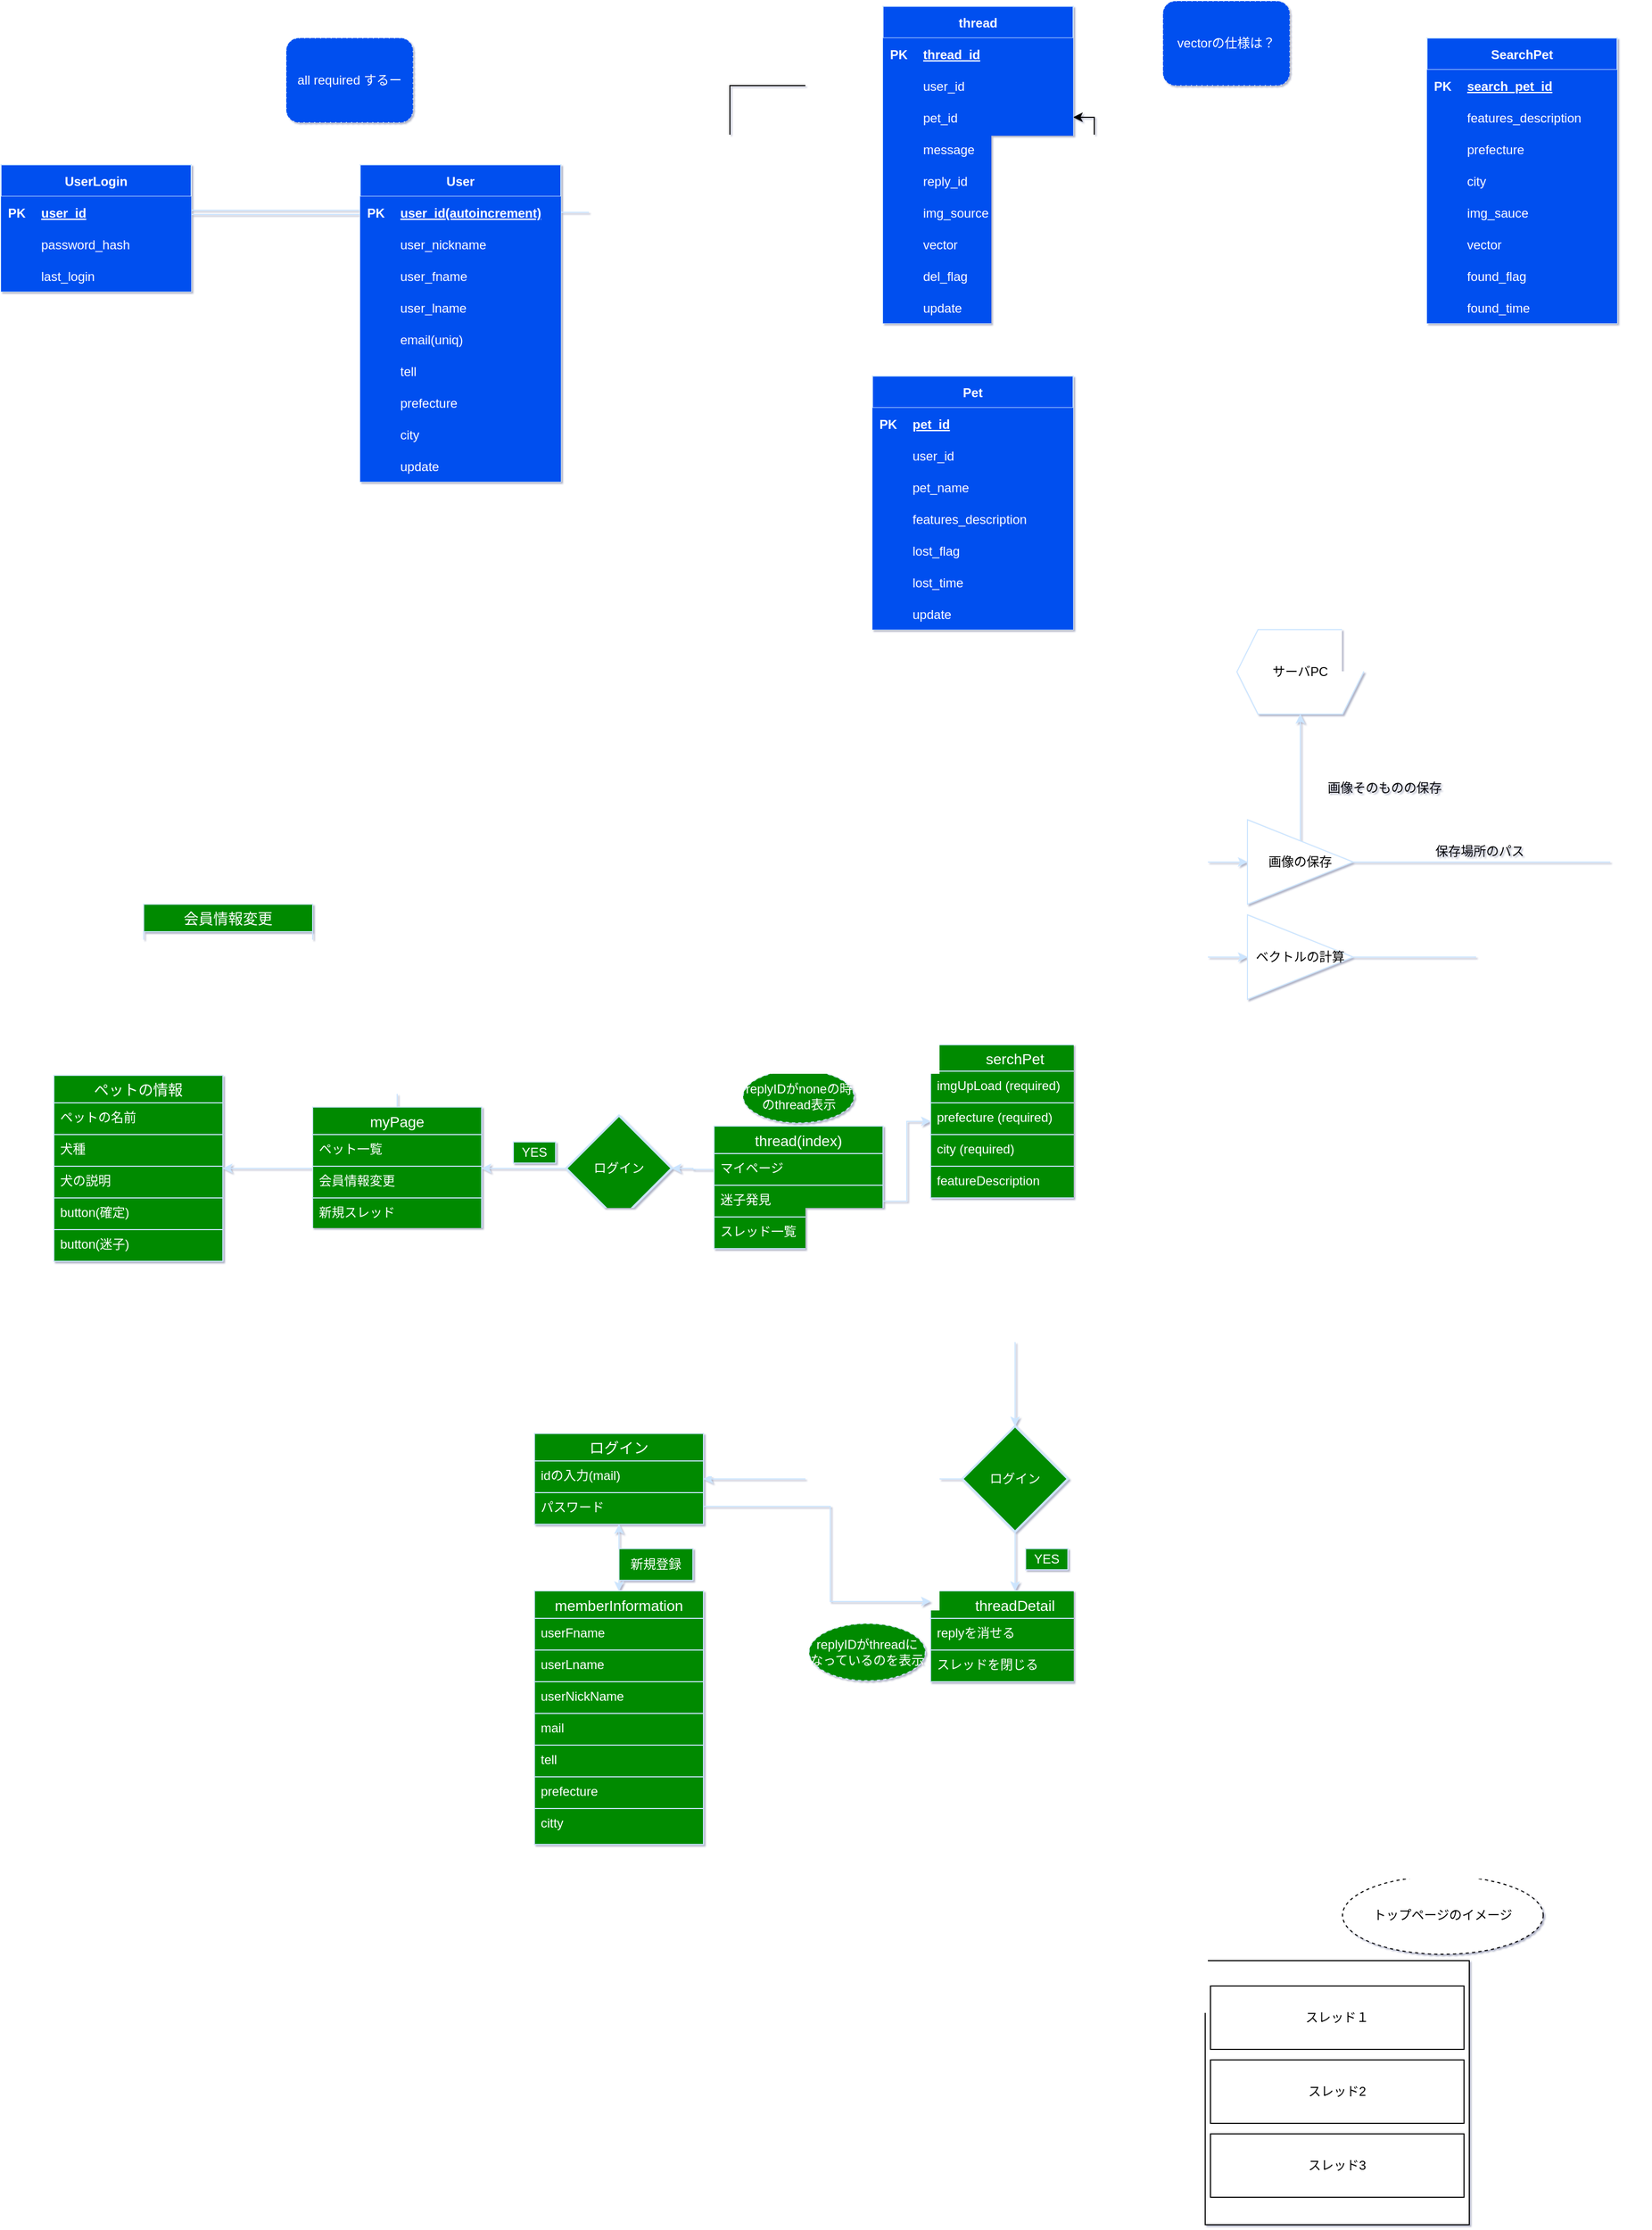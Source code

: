 <mxfile compressed="true">
    <diagram id="FcwSsnrYYqSOofXMcQ7t" name="Page-1">
        <mxGraphModel dx="2013" dy="845" grid="1" gridSize="10" guides="1" tooltips="1" connect="1" arrows="1" fold="1" page="1" pageScale="1" pageWidth="1654" pageHeight="2336" background="none" math="0" shadow="1">
            <root>
                <mxCell id="0"/>
                <mxCell id="1" parent="0"/>
                <mxCell id="u9htjXkEXDedvNMwMcPZ-1" value="UserLogin" style="shape=table;startSize=30;container=1;collapsible=1;childLayout=tableLayout;fixedRows=1;rowLines=0;fontStyle=1;align=center;resizeLast=1;fillColor=#0050ef;fontColor=#ffffff;strokeColor=#CCE5FF;" parent="1" vertex="1">
                    <mxGeometry x="70" y="270" width="180" height="120" as="geometry"/>
                </mxCell>
                <mxCell id="u9htjXkEXDedvNMwMcPZ-2" value="" style="shape=partialRectangle;collapsible=0;dropTarget=0;pointerEvents=0;fillColor=#0050ef;top=0;left=0;bottom=1;right=0;points=[[0,0.5],[1,0.5]];portConstraint=eastwest;fontColor=#ffffff;strokeColor=#CCE5FF;" parent="u9htjXkEXDedvNMwMcPZ-1" vertex="1">
                    <mxGeometry y="30" width="180" height="30" as="geometry"/>
                </mxCell>
                <mxCell id="u9htjXkEXDedvNMwMcPZ-3" value="PK" style="shape=partialRectangle;connectable=0;fillColor=#0050ef;top=0;left=0;bottom=0;right=0;fontStyle=1;overflow=hidden;fontColor=#ffffff;strokeColor=#CCE5FF;" parent="u9htjXkEXDedvNMwMcPZ-2" vertex="1">
                    <mxGeometry width="30" height="30" as="geometry">
                        <mxRectangle width="30" height="30" as="alternateBounds"/>
                    </mxGeometry>
                </mxCell>
                <mxCell id="u9htjXkEXDedvNMwMcPZ-4" value="user_id" style="shape=partialRectangle;connectable=0;fillColor=#0050ef;top=0;left=0;bottom=0;right=0;align=left;spacingLeft=6;fontStyle=5;overflow=hidden;fontColor=#ffffff;strokeColor=#CCE5FF;" parent="u9htjXkEXDedvNMwMcPZ-2" vertex="1">
                    <mxGeometry x="30" width="150" height="30" as="geometry">
                        <mxRectangle width="150" height="30" as="alternateBounds"/>
                    </mxGeometry>
                </mxCell>
                <mxCell id="u9htjXkEXDedvNMwMcPZ-8" value="" style="shape=partialRectangle;collapsible=0;dropTarget=0;pointerEvents=0;fillColor=#0050ef;top=0;left=0;bottom=0;right=0;points=[[0,0.5],[1,0.5]];portConstraint=eastwest;fontColor=#ffffff;strokeColor=#CCE5FF;" parent="u9htjXkEXDedvNMwMcPZ-1" vertex="1">
                    <mxGeometry y="60" width="180" height="30" as="geometry"/>
                </mxCell>
                <mxCell id="u9htjXkEXDedvNMwMcPZ-9" value="" style="shape=partialRectangle;connectable=0;fillColor=#0050ef;top=0;left=0;bottom=0;right=0;editable=1;overflow=hidden;fontColor=#ffffff;strokeColor=#CCE5FF;" parent="u9htjXkEXDedvNMwMcPZ-8" vertex="1">
                    <mxGeometry width="30" height="30" as="geometry">
                        <mxRectangle width="30" height="30" as="alternateBounds"/>
                    </mxGeometry>
                </mxCell>
                <mxCell id="u9htjXkEXDedvNMwMcPZ-10" value="password_hash " style="shape=partialRectangle;connectable=0;fillColor=#0050ef;top=0;left=0;bottom=0;right=0;align=left;spacingLeft=6;overflow=hidden;fontColor=#ffffff;strokeColor=#CCE5FF;" parent="u9htjXkEXDedvNMwMcPZ-8" vertex="1">
                    <mxGeometry x="30" width="150" height="30" as="geometry">
                        <mxRectangle width="150" height="30" as="alternateBounds"/>
                    </mxGeometry>
                </mxCell>
                <mxCell id="u9htjXkEXDedvNMwMcPZ-11" value="" style="shape=partialRectangle;collapsible=0;dropTarget=0;pointerEvents=0;fillColor=#0050ef;top=0;left=0;bottom=0;right=0;points=[[0,0.5],[1,0.5]];portConstraint=eastwest;fontColor=#ffffff;strokeColor=#CCE5FF;" parent="u9htjXkEXDedvNMwMcPZ-1" vertex="1">
                    <mxGeometry y="90" width="180" height="30" as="geometry"/>
                </mxCell>
                <mxCell id="u9htjXkEXDedvNMwMcPZ-12" value="" style="shape=partialRectangle;connectable=0;fillColor=#0050ef;top=0;left=0;bottom=0;right=0;editable=1;overflow=hidden;fontColor=#ffffff;strokeColor=#CCE5FF;" parent="u9htjXkEXDedvNMwMcPZ-11" vertex="1">
                    <mxGeometry width="30" height="30" as="geometry">
                        <mxRectangle width="30" height="30" as="alternateBounds"/>
                    </mxGeometry>
                </mxCell>
                <mxCell id="u9htjXkEXDedvNMwMcPZ-13" value="last_login" style="shape=partialRectangle;connectable=0;fillColor=#0050ef;top=0;left=0;bottom=0;right=0;align=left;spacingLeft=6;overflow=hidden;fontColor=#ffffff;strokeColor=#CCE5FF;" parent="u9htjXkEXDedvNMwMcPZ-11" vertex="1">
                    <mxGeometry x="30" width="150" height="30" as="geometry">
                        <mxRectangle width="150" height="30" as="alternateBounds"/>
                    </mxGeometry>
                </mxCell>
                <mxCell id="u9htjXkEXDedvNMwMcPZ-16" value="User" style="shape=table;startSize=30;container=1;collapsible=1;childLayout=tableLayout;fixedRows=1;rowLines=0;fontStyle=1;align=center;resizeLast=1;fillColor=#0050ef;fontColor=#ffffff;strokeColor=#CCE5FF;" parent="1" vertex="1">
                    <mxGeometry x="410" y="270" width="190" height="300" as="geometry">
                        <mxRectangle x="410" y="270" width="60" height="30" as="alternateBounds"/>
                    </mxGeometry>
                </mxCell>
                <mxCell id="u9htjXkEXDedvNMwMcPZ-17" value="" style="shape=partialRectangle;collapsible=0;dropTarget=0;pointerEvents=0;fillColor=#0050ef;top=0;left=0;bottom=1;right=0;points=[[0,0.5],[1,0.5]];portConstraint=eastwest;fontColor=#ffffff;strokeColor=#CCE5FF;" parent="u9htjXkEXDedvNMwMcPZ-16" vertex="1">
                    <mxGeometry y="30" width="190" height="30" as="geometry"/>
                </mxCell>
                <mxCell id="u9htjXkEXDedvNMwMcPZ-18" value="PK" style="shape=partialRectangle;connectable=0;fillColor=#0050ef;top=0;left=0;bottom=0;right=0;fontStyle=1;overflow=hidden;fontColor=#ffffff;strokeColor=#CCE5FF;" parent="u9htjXkEXDedvNMwMcPZ-17" vertex="1">
                    <mxGeometry width="30" height="30" as="geometry">
                        <mxRectangle width="30" height="30" as="alternateBounds"/>
                    </mxGeometry>
                </mxCell>
                <mxCell id="u9htjXkEXDedvNMwMcPZ-19" value="user_id(autoincrement)" style="shape=partialRectangle;connectable=0;fillColor=#0050ef;top=0;left=0;bottom=0;right=0;align=left;spacingLeft=6;fontStyle=5;overflow=hidden;fontColor=#ffffff;strokeColor=#CCE5FF;" parent="u9htjXkEXDedvNMwMcPZ-17" vertex="1">
                    <mxGeometry x="30" width="160" height="30" as="geometry">
                        <mxRectangle width="160" height="30" as="alternateBounds"/>
                    </mxGeometry>
                </mxCell>
                <mxCell id="u9htjXkEXDedvNMwMcPZ-23" value="" style="shape=partialRectangle;collapsible=0;dropTarget=0;pointerEvents=0;fillColor=#0050ef;top=0;left=0;bottom=0;right=0;points=[[0,0.5],[1,0.5]];portConstraint=eastwest;fontColor=#ffffff;strokeColor=#CCE5FF;" parent="u9htjXkEXDedvNMwMcPZ-16" vertex="1">
                    <mxGeometry y="60" width="190" height="30" as="geometry"/>
                </mxCell>
                <mxCell id="u9htjXkEXDedvNMwMcPZ-24" value="" style="shape=partialRectangle;connectable=0;fillColor=#0050ef;top=0;left=0;bottom=0;right=0;editable=1;overflow=hidden;fontColor=#ffffff;strokeColor=#CCE5FF;" parent="u9htjXkEXDedvNMwMcPZ-23" vertex="1">
                    <mxGeometry width="30" height="30" as="geometry">
                        <mxRectangle width="30" height="30" as="alternateBounds"/>
                    </mxGeometry>
                </mxCell>
                <mxCell id="u9htjXkEXDedvNMwMcPZ-25" value="user_nickname" style="shape=partialRectangle;connectable=0;fillColor=#0050ef;top=0;left=0;bottom=0;right=0;align=left;spacingLeft=6;overflow=hidden;fontColor=#ffffff;strokeColor=#CCE5FF;" parent="u9htjXkEXDedvNMwMcPZ-23" vertex="1">
                    <mxGeometry x="30" width="160" height="30" as="geometry">
                        <mxRectangle width="160" height="30" as="alternateBounds"/>
                    </mxGeometry>
                </mxCell>
                <mxCell id="u9htjXkEXDedvNMwMcPZ-26" value="" style="shape=partialRectangle;collapsible=0;dropTarget=0;pointerEvents=0;fillColor=#0050ef;top=0;left=0;bottom=0;right=0;points=[[0,0.5],[1,0.5]];portConstraint=eastwest;fontColor=#ffffff;strokeColor=#CCE5FF;" parent="u9htjXkEXDedvNMwMcPZ-16" vertex="1">
                    <mxGeometry y="90" width="190" height="30" as="geometry"/>
                </mxCell>
                <mxCell id="u9htjXkEXDedvNMwMcPZ-27" value="" style="shape=partialRectangle;connectable=0;fillColor=#0050ef;top=0;left=0;bottom=0;right=0;editable=1;overflow=hidden;fontColor=#ffffff;strokeColor=#CCE5FF;" parent="u9htjXkEXDedvNMwMcPZ-26" vertex="1">
                    <mxGeometry width="30" height="30" as="geometry">
                        <mxRectangle width="30" height="30" as="alternateBounds"/>
                    </mxGeometry>
                </mxCell>
                <mxCell id="u9htjXkEXDedvNMwMcPZ-28" value="user_fname" style="shape=partialRectangle;connectable=0;fillColor=#0050ef;top=0;left=0;bottom=0;right=0;align=left;spacingLeft=6;overflow=hidden;fontColor=#ffffff;strokeColor=#CCE5FF;" parent="u9htjXkEXDedvNMwMcPZ-26" vertex="1">
                    <mxGeometry x="30" width="160" height="30" as="geometry">
                        <mxRectangle width="160" height="30" as="alternateBounds"/>
                    </mxGeometry>
                </mxCell>
                <mxCell id="3UjMqno5BkrP_c-94jJg-69" value="" style="shape=partialRectangle;collapsible=0;dropTarget=0;pointerEvents=0;fillColor=#0050ef;top=0;left=0;bottom=0;right=0;points=[[0,0.5],[1,0.5]];portConstraint=eastwest;fontColor=#ffffff;strokeColor=#CCE5FF;" parent="u9htjXkEXDedvNMwMcPZ-16" vertex="1">
                    <mxGeometry y="120" width="190" height="30" as="geometry"/>
                </mxCell>
                <mxCell id="3UjMqno5BkrP_c-94jJg-70" value="" style="shape=partialRectangle;connectable=0;fillColor=#0050ef;top=0;left=0;bottom=0;right=0;editable=1;overflow=hidden;fontColor=#ffffff;strokeColor=#CCE5FF;" parent="3UjMqno5BkrP_c-94jJg-69" vertex="1">
                    <mxGeometry width="30" height="30" as="geometry">
                        <mxRectangle width="30" height="30" as="alternateBounds"/>
                    </mxGeometry>
                </mxCell>
                <mxCell id="3UjMqno5BkrP_c-94jJg-71" value="user_lname" style="shape=partialRectangle;connectable=0;fillColor=#0050ef;top=0;left=0;bottom=0;right=0;align=left;spacingLeft=6;overflow=hidden;fontColor=#ffffff;strokeColor=#CCE5FF;" parent="3UjMqno5BkrP_c-94jJg-69" vertex="1">
                    <mxGeometry x="30" width="160" height="30" as="geometry">
                        <mxRectangle width="160" height="30" as="alternateBounds"/>
                    </mxGeometry>
                </mxCell>
                <mxCell id="3UjMqno5BkrP_c-94jJg-72" value="" style="shape=partialRectangle;collapsible=0;dropTarget=0;pointerEvents=0;fillColor=#0050ef;top=0;left=0;bottom=0;right=0;points=[[0,0.5],[1,0.5]];portConstraint=eastwest;fontColor=#ffffff;strokeColor=#CCE5FF;" parent="u9htjXkEXDedvNMwMcPZ-16" vertex="1">
                    <mxGeometry y="150" width="190" height="30" as="geometry"/>
                </mxCell>
                <mxCell id="3UjMqno5BkrP_c-94jJg-73" value="" style="shape=partialRectangle;connectable=0;fillColor=#0050ef;top=0;left=0;bottom=0;right=0;editable=1;overflow=hidden;fontColor=#ffffff;strokeColor=#CCE5FF;" parent="3UjMqno5BkrP_c-94jJg-72" vertex="1">
                    <mxGeometry width="30" height="30" as="geometry">
                        <mxRectangle width="30" height="30" as="alternateBounds"/>
                    </mxGeometry>
                </mxCell>
                <mxCell id="3UjMqno5BkrP_c-94jJg-74" value="email(uniq)" style="shape=partialRectangle;connectable=0;fillColor=#0050ef;top=0;left=0;bottom=0;right=0;align=left;spacingLeft=6;overflow=hidden;fontColor=#ffffff;strokeColor=#CCE5FF;" parent="3UjMqno5BkrP_c-94jJg-72" vertex="1">
                    <mxGeometry x="30" width="160" height="30" as="geometry">
                        <mxRectangle width="160" height="30" as="alternateBounds"/>
                    </mxGeometry>
                </mxCell>
                <mxCell id="3UjMqno5BkrP_c-94jJg-75" value="" style="shape=partialRectangle;collapsible=0;dropTarget=0;pointerEvents=0;fillColor=#0050ef;top=0;left=0;bottom=0;right=0;points=[[0,0.5],[1,0.5]];portConstraint=eastwest;fontColor=#ffffff;strokeColor=#CCE5FF;" parent="u9htjXkEXDedvNMwMcPZ-16" vertex="1">
                    <mxGeometry y="180" width="190" height="30" as="geometry"/>
                </mxCell>
                <mxCell id="3UjMqno5BkrP_c-94jJg-76" value="" style="shape=partialRectangle;connectable=0;fillColor=#0050ef;top=0;left=0;bottom=0;right=0;editable=1;overflow=hidden;fontColor=#ffffff;strokeColor=#CCE5FF;" parent="3UjMqno5BkrP_c-94jJg-75" vertex="1">
                    <mxGeometry width="30" height="30" as="geometry">
                        <mxRectangle width="30" height="30" as="alternateBounds"/>
                    </mxGeometry>
                </mxCell>
                <mxCell id="3UjMqno5BkrP_c-94jJg-77" value="tell" style="shape=partialRectangle;connectable=0;fillColor=#0050ef;top=0;left=0;bottom=0;right=0;align=left;spacingLeft=6;overflow=hidden;fontColor=#ffffff;strokeColor=#CCE5FF;" parent="3UjMqno5BkrP_c-94jJg-75" vertex="1">
                    <mxGeometry x="30" width="160" height="30" as="geometry">
                        <mxRectangle width="160" height="30" as="alternateBounds"/>
                    </mxGeometry>
                </mxCell>
                <mxCell id="3UjMqno5BkrP_c-94jJg-78" value="" style="shape=partialRectangle;collapsible=0;dropTarget=0;pointerEvents=0;fillColor=#0050ef;top=0;left=0;bottom=0;right=0;points=[[0,0.5],[1,0.5]];portConstraint=eastwest;fontColor=#ffffff;strokeColor=#CCE5FF;" parent="u9htjXkEXDedvNMwMcPZ-16" vertex="1">
                    <mxGeometry y="210" width="190" height="30" as="geometry"/>
                </mxCell>
                <mxCell id="3UjMqno5BkrP_c-94jJg-79" value="" style="shape=partialRectangle;connectable=0;fillColor=#0050ef;top=0;left=0;bottom=0;right=0;editable=1;overflow=hidden;fontColor=#ffffff;strokeColor=#CCE5FF;" parent="3UjMqno5BkrP_c-94jJg-78" vertex="1">
                    <mxGeometry width="30" height="30" as="geometry">
                        <mxRectangle width="30" height="30" as="alternateBounds"/>
                    </mxGeometry>
                </mxCell>
                <mxCell id="3UjMqno5BkrP_c-94jJg-80" value="prefecture" style="shape=partialRectangle;connectable=0;fillColor=#0050ef;top=0;left=0;bottom=0;right=0;align=left;spacingLeft=6;overflow=hidden;fontColor=#ffffff;strokeColor=#CCE5FF;" parent="3UjMqno5BkrP_c-94jJg-78" vertex="1">
                    <mxGeometry x="30" width="160" height="30" as="geometry">
                        <mxRectangle width="160" height="30" as="alternateBounds"/>
                    </mxGeometry>
                </mxCell>
                <mxCell id="14" value="" style="shape=partialRectangle;collapsible=0;dropTarget=0;pointerEvents=0;fillColor=#0050ef;top=0;left=0;bottom=0;right=0;points=[[0,0.5],[1,0.5]];portConstraint=eastwest;fontColor=#ffffff;strokeColor=#CCE5FF;" parent="u9htjXkEXDedvNMwMcPZ-16" vertex="1">
                    <mxGeometry y="240" width="190" height="30" as="geometry"/>
                </mxCell>
                <mxCell id="15" value="" style="shape=partialRectangle;connectable=0;fillColor=#0050ef;top=0;left=0;bottom=0;right=0;editable=1;overflow=hidden;fontColor=#ffffff;strokeColor=#CCE5FF;" parent="14" vertex="1">
                    <mxGeometry width="30" height="30" as="geometry">
                        <mxRectangle width="30" height="30" as="alternateBounds"/>
                    </mxGeometry>
                </mxCell>
                <mxCell id="16" value="city" style="shape=partialRectangle;connectable=0;fillColor=#0050ef;top=0;left=0;bottom=0;right=0;align=left;spacingLeft=6;overflow=hidden;fontColor=#ffffff;strokeColor=#CCE5FF;" parent="14" vertex="1">
                    <mxGeometry x="30" width="160" height="30" as="geometry">
                        <mxRectangle width="160" height="30" as="alternateBounds"/>
                    </mxGeometry>
                </mxCell>
                <mxCell id="3UjMqno5BkrP_c-94jJg-143" value="" style="shape=partialRectangle;collapsible=0;dropTarget=0;pointerEvents=0;fillColor=#0050ef;top=0;left=0;bottom=0;right=0;points=[[0,0.5],[1,0.5]];portConstraint=eastwest;fontColor=#ffffff;strokeColor=#CCE5FF;" parent="u9htjXkEXDedvNMwMcPZ-16" vertex="1">
                    <mxGeometry y="270" width="190" height="30" as="geometry"/>
                </mxCell>
                <mxCell id="3UjMqno5BkrP_c-94jJg-144" value="" style="shape=partialRectangle;connectable=0;fillColor=#0050ef;top=0;left=0;bottom=0;right=0;editable=1;overflow=hidden;fontColor=#ffffff;strokeColor=#CCE5FF;" parent="3UjMqno5BkrP_c-94jJg-143" vertex="1">
                    <mxGeometry width="30" height="30" as="geometry">
                        <mxRectangle width="30" height="30" as="alternateBounds"/>
                    </mxGeometry>
                </mxCell>
                <mxCell id="3UjMqno5BkrP_c-94jJg-145" value="update" style="shape=partialRectangle;connectable=0;fillColor=#0050ef;top=0;left=0;bottom=0;right=0;align=left;spacingLeft=6;overflow=hidden;fontColor=#ffffff;strokeColor=#CCE5FF;" parent="3UjMqno5BkrP_c-94jJg-143" vertex="1">
                    <mxGeometry x="30" width="160" height="30" as="geometry">
                        <mxRectangle width="160" height="30" as="alternateBounds"/>
                    </mxGeometry>
                </mxCell>
                <mxCell id="3UjMqno5BkrP_c-94jJg-49" value="Pet" style="shape=table;startSize=30;container=1;collapsible=1;childLayout=tableLayout;fixedRows=1;rowLines=0;fontStyle=1;align=center;resizeLast=1;fillColor=#0050ef;fontColor=#ffffff;strokeColor=#CCE5FF;" parent="1" vertex="1">
                    <mxGeometry x="895" y="470" width="190" height="240" as="geometry"/>
                </mxCell>
                <mxCell id="3UjMqno5BkrP_c-94jJg-50" value="" style="shape=partialRectangle;collapsible=0;dropTarget=0;pointerEvents=0;fillColor=#0050ef;top=0;left=0;bottom=1;right=0;points=[[0,0.5],[1,0.5]];portConstraint=eastwest;fontColor=#ffffff;strokeColor=#CCE5FF;" parent="3UjMqno5BkrP_c-94jJg-49" vertex="1">
                    <mxGeometry y="30" width="190" height="30" as="geometry"/>
                </mxCell>
                <mxCell id="3UjMqno5BkrP_c-94jJg-51" value="PK" style="shape=partialRectangle;connectable=0;fillColor=#0050ef;top=0;left=0;bottom=0;right=0;fontStyle=1;overflow=hidden;fontColor=#ffffff;strokeColor=#CCE5FF;" parent="3UjMqno5BkrP_c-94jJg-50" vertex="1">
                    <mxGeometry width="30" height="30" as="geometry">
                        <mxRectangle width="30" height="30" as="alternateBounds"/>
                    </mxGeometry>
                </mxCell>
                <mxCell id="3UjMqno5BkrP_c-94jJg-52" value="pet_id" style="shape=partialRectangle;connectable=0;fillColor=#0050ef;top=0;left=0;bottom=0;right=0;align=left;spacingLeft=6;fontStyle=5;overflow=hidden;fontColor=#ffffff;strokeColor=#CCE5FF;" parent="3UjMqno5BkrP_c-94jJg-50" vertex="1">
                    <mxGeometry x="30" width="160" height="30" as="geometry">
                        <mxRectangle width="160" height="30" as="alternateBounds"/>
                    </mxGeometry>
                </mxCell>
                <mxCell id="3UjMqno5BkrP_c-94jJg-53" value="" style="shape=partialRectangle;collapsible=0;dropTarget=0;pointerEvents=0;fillColor=#0050ef;top=0;left=0;bottom=0;right=0;points=[[0,0.5],[1,0.5]];portConstraint=eastwest;fontColor=#ffffff;strokeColor=#CCE5FF;" parent="3UjMqno5BkrP_c-94jJg-49" vertex="1">
                    <mxGeometry y="60" width="190" height="30" as="geometry"/>
                </mxCell>
                <mxCell id="3UjMqno5BkrP_c-94jJg-54" value="" style="shape=partialRectangle;connectable=0;fillColor=#0050ef;top=0;left=0;bottom=0;right=0;editable=1;overflow=hidden;fontColor=#ffffff;strokeColor=#CCE5FF;" parent="3UjMqno5BkrP_c-94jJg-53" vertex="1">
                    <mxGeometry width="30" height="30" as="geometry">
                        <mxRectangle width="30" height="30" as="alternateBounds"/>
                    </mxGeometry>
                </mxCell>
                <mxCell id="3UjMqno5BkrP_c-94jJg-55" value="user_id" style="shape=partialRectangle;connectable=0;fillColor=#0050ef;top=0;left=0;bottom=0;right=0;align=left;spacingLeft=6;overflow=hidden;fontColor=#ffffff;strokeColor=#CCE5FF;" parent="3UjMqno5BkrP_c-94jJg-53" vertex="1">
                    <mxGeometry x="30" width="160" height="30" as="geometry">
                        <mxRectangle width="160" height="30" as="alternateBounds"/>
                    </mxGeometry>
                </mxCell>
                <mxCell id="3UjMqno5BkrP_c-94jJg-56" value="" style="shape=partialRectangle;collapsible=0;dropTarget=0;pointerEvents=0;fillColor=#0050ef;top=0;left=0;bottom=0;right=0;points=[[0,0.5],[1,0.5]];portConstraint=eastwest;fontColor=#ffffff;strokeColor=#CCE5FF;" parent="3UjMqno5BkrP_c-94jJg-49" vertex="1">
                    <mxGeometry y="90" width="190" height="30" as="geometry"/>
                </mxCell>
                <mxCell id="3UjMqno5BkrP_c-94jJg-57" value="" style="shape=partialRectangle;connectable=0;fillColor=#0050ef;top=0;left=0;bottom=0;right=0;editable=1;overflow=hidden;fontColor=#ffffff;strokeColor=#CCE5FF;" parent="3UjMqno5BkrP_c-94jJg-56" vertex="1">
                    <mxGeometry width="30" height="30" as="geometry">
                        <mxRectangle width="30" height="30" as="alternateBounds"/>
                    </mxGeometry>
                </mxCell>
                <mxCell id="3UjMqno5BkrP_c-94jJg-58" value="pet_name" style="shape=partialRectangle;connectable=0;fillColor=#0050ef;top=0;left=0;bottom=0;right=0;align=left;spacingLeft=6;overflow=hidden;fontColor=#ffffff;strokeColor=#CCE5FF;" parent="3UjMqno5BkrP_c-94jJg-56" vertex="1">
                    <mxGeometry x="30" width="160" height="30" as="geometry">
                        <mxRectangle width="160" height="30" as="alternateBounds"/>
                    </mxGeometry>
                </mxCell>
                <mxCell id="3UjMqno5BkrP_c-94jJg-81" value="" style="shape=partialRectangle;collapsible=0;dropTarget=0;pointerEvents=0;fillColor=#0050ef;top=0;left=0;bottom=0;right=0;points=[[0,0.5],[1,0.5]];portConstraint=eastwest;fontColor=#ffffff;strokeColor=#CCE5FF;" parent="3UjMqno5BkrP_c-94jJg-49" vertex="1">
                    <mxGeometry y="120" width="190" height="30" as="geometry"/>
                </mxCell>
                <mxCell id="3UjMqno5BkrP_c-94jJg-82" value="" style="shape=partialRectangle;connectable=0;fillColor=#0050ef;top=0;left=0;bottom=0;right=0;editable=1;overflow=hidden;fontColor=#ffffff;strokeColor=#CCE5FF;" parent="3UjMqno5BkrP_c-94jJg-81" vertex="1">
                    <mxGeometry width="30" height="30" as="geometry">
                        <mxRectangle width="30" height="30" as="alternateBounds"/>
                    </mxGeometry>
                </mxCell>
                <mxCell id="3UjMqno5BkrP_c-94jJg-83" value="features_description" style="shape=partialRectangle;connectable=0;fillColor=#0050ef;top=0;left=0;bottom=0;right=0;align=left;spacingLeft=6;overflow=hidden;fontColor=#ffffff;strokeColor=#CCE5FF;" parent="3UjMqno5BkrP_c-94jJg-81" vertex="1">
                    <mxGeometry x="30" width="160" height="30" as="geometry">
                        <mxRectangle width="160" height="30" as="alternateBounds"/>
                    </mxGeometry>
                </mxCell>
                <mxCell id="3UjMqno5BkrP_c-94jJg-84" value="" style="shape=partialRectangle;collapsible=0;dropTarget=0;pointerEvents=0;fillColor=#0050ef;top=0;left=0;bottom=0;right=0;points=[[0,0.5],[1,0.5]];portConstraint=eastwest;fontColor=#ffffff;strokeColor=#CCE5FF;" parent="3UjMqno5BkrP_c-94jJg-49" vertex="1">
                    <mxGeometry y="150" width="190" height="30" as="geometry"/>
                </mxCell>
                <mxCell id="3UjMqno5BkrP_c-94jJg-85" value="" style="shape=partialRectangle;connectable=0;fillColor=#0050ef;top=0;left=0;bottom=0;right=0;editable=1;overflow=hidden;fontColor=#ffffff;strokeColor=#CCE5FF;" parent="3UjMqno5BkrP_c-94jJg-84" vertex="1">
                    <mxGeometry width="30" height="30" as="geometry">
                        <mxRectangle width="30" height="30" as="alternateBounds"/>
                    </mxGeometry>
                </mxCell>
                <mxCell id="3UjMqno5BkrP_c-94jJg-86" value="lost_flag" style="shape=partialRectangle;connectable=0;fillColor=#0050ef;top=0;left=0;bottom=0;right=0;align=left;spacingLeft=6;overflow=hidden;fontColor=#ffffff;strokeColor=#CCE5FF;" parent="3UjMqno5BkrP_c-94jJg-84" vertex="1">
                    <mxGeometry x="30" width="160" height="30" as="geometry">
                        <mxRectangle width="160" height="30" as="alternateBounds"/>
                    </mxGeometry>
                </mxCell>
                <mxCell id="u9htjXkEXDedvNMwMcPZ-49" value="" style="shape=partialRectangle;collapsible=0;dropTarget=0;pointerEvents=0;fillColor=#0050ef;top=0;left=0;bottom=0;right=0;points=[[0,0.5],[1,0.5]];portConstraint=eastwest;fontColor=#ffffff;strokeColor=#CCE5FF;" parent="3UjMqno5BkrP_c-94jJg-49" vertex="1">
                    <mxGeometry y="180" width="190" height="30" as="geometry"/>
                </mxCell>
                <mxCell id="u9htjXkEXDedvNMwMcPZ-50" value="" style="shape=partialRectangle;connectable=0;fillColor=#0050ef;top=0;left=0;bottom=0;right=0;editable=1;overflow=hidden;fontColor=#ffffff;strokeColor=#CCE5FF;" parent="u9htjXkEXDedvNMwMcPZ-49" vertex="1">
                    <mxGeometry width="30" height="30" as="geometry">
                        <mxRectangle width="30" height="30" as="alternateBounds"/>
                    </mxGeometry>
                </mxCell>
                <mxCell id="u9htjXkEXDedvNMwMcPZ-51" value="lost_time" style="shape=partialRectangle;connectable=0;fillColor=#0050ef;top=0;left=0;bottom=0;right=0;align=left;spacingLeft=6;overflow=hidden;fontColor=#ffffff;strokeColor=#CCE5FF;" parent="u9htjXkEXDedvNMwMcPZ-49" vertex="1">
                    <mxGeometry x="30" width="160" height="30" as="geometry">
                        <mxRectangle width="160" height="30" as="alternateBounds"/>
                    </mxGeometry>
                </mxCell>
                <mxCell id="u9htjXkEXDedvNMwMcPZ-52" value="" style="shape=partialRectangle;collapsible=0;dropTarget=0;pointerEvents=0;fillColor=#0050ef;top=0;left=0;bottom=0;right=0;points=[[0,0.5],[1,0.5]];portConstraint=eastwest;fontColor=#ffffff;strokeColor=#CCE5FF;" parent="3UjMqno5BkrP_c-94jJg-49" vertex="1">
                    <mxGeometry y="210" width="190" height="30" as="geometry"/>
                </mxCell>
                <mxCell id="u9htjXkEXDedvNMwMcPZ-53" value="" style="shape=partialRectangle;connectable=0;fillColor=#0050ef;top=0;left=0;bottom=0;right=0;editable=1;overflow=hidden;fontColor=#ffffff;strokeColor=#CCE5FF;" parent="u9htjXkEXDedvNMwMcPZ-52" vertex="1">
                    <mxGeometry width="30" height="30" as="geometry">
                        <mxRectangle width="30" height="30" as="alternateBounds"/>
                    </mxGeometry>
                </mxCell>
                <mxCell id="u9htjXkEXDedvNMwMcPZ-54" value="update" style="shape=partialRectangle;connectable=0;fillColor=#0050ef;top=0;left=0;bottom=0;right=0;align=left;spacingLeft=6;overflow=hidden;fontColor=#ffffff;strokeColor=#CCE5FF;" parent="u9htjXkEXDedvNMwMcPZ-52" vertex="1">
                    <mxGeometry x="30" width="160" height="30" as="geometry">
                        <mxRectangle width="160" height="30" as="alternateBounds"/>
                    </mxGeometry>
                </mxCell>
                <mxCell id="3UjMqno5BkrP_c-94jJg-90" value="thread" style="shape=table;startSize=30;container=1;collapsible=1;childLayout=tableLayout;fixedRows=1;rowLines=0;fontStyle=1;align=center;resizeLast=1;fillColor=#0050ef;fontColor=#ffffff;strokeColor=#CCE5FF;" parent="1" vertex="1">
                    <mxGeometry x="905" y="120" width="180" height="300" as="geometry"/>
                </mxCell>
                <mxCell id="3UjMqno5BkrP_c-94jJg-91" value="" style="shape=partialRectangle;collapsible=0;dropTarget=0;pointerEvents=0;fillColor=#0050ef;top=0;left=0;bottom=1;right=0;points=[[0,0.5],[1,0.5]];portConstraint=eastwest;fontColor=#ffffff;strokeColor=#CCE5FF;" parent="3UjMqno5BkrP_c-94jJg-90" vertex="1">
                    <mxGeometry y="30" width="180" height="30" as="geometry"/>
                </mxCell>
                <mxCell id="3UjMqno5BkrP_c-94jJg-92" value="PK" style="shape=partialRectangle;connectable=0;fillColor=#0050ef;top=0;left=0;bottom=0;right=0;fontStyle=1;overflow=hidden;fontColor=#ffffff;strokeColor=#CCE5FF;" parent="3UjMqno5BkrP_c-94jJg-91" vertex="1">
                    <mxGeometry width="30" height="30" as="geometry">
                        <mxRectangle width="30" height="30" as="alternateBounds"/>
                    </mxGeometry>
                </mxCell>
                <mxCell id="3UjMqno5BkrP_c-94jJg-93" value="thread_id" style="shape=partialRectangle;connectable=0;fillColor=#0050ef;top=0;left=0;bottom=0;right=0;align=left;spacingLeft=6;fontStyle=5;overflow=hidden;fontColor=#ffffff;strokeColor=#CCE5FF;" parent="3UjMqno5BkrP_c-94jJg-91" vertex="1">
                    <mxGeometry x="30" width="150" height="30" as="geometry">
                        <mxRectangle width="150" height="30" as="alternateBounds"/>
                    </mxGeometry>
                </mxCell>
                <mxCell id="39" value="" style="shape=partialRectangle;collapsible=0;dropTarget=0;pointerEvents=0;fillColor=#0050ef;top=0;left=0;bottom=0;right=0;points=[[0,0.5],[1,0.5]];portConstraint=eastwest;fontColor=#ffffff;strokeColor=#CCE5FF;" vertex="1" parent="3UjMqno5BkrP_c-94jJg-90">
                    <mxGeometry y="60" width="180" height="30" as="geometry"/>
                </mxCell>
                <mxCell id="40" value="" style="shape=partialRectangle;connectable=0;fillColor=#0050ef;top=0;left=0;bottom=0;right=0;editable=1;overflow=hidden;fontColor=#ffffff;strokeColor=#CCE5FF;" vertex="1" parent="39">
                    <mxGeometry width="30" height="30" as="geometry">
                        <mxRectangle width="30" height="30" as="alternateBounds"/>
                    </mxGeometry>
                </mxCell>
                <mxCell id="41" value="user_id" style="shape=partialRectangle;connectable=0;fillColor=#0050ef;top=0;left=0;bottom=0;right=0;align=left;spacingLeft=6;overflow=hidden;fontColor=#ffffff;strokeColor=#CCE5FF;" vertex="1" parent="39">
                    <mxGeometry x="30" width="150" height="30" as="geometry">
                        <mxRectangle width="150" height="30" as="alternateBounds"/>
                    </mxGeometry>
                </mxCell>
                <mxCell id="3UjMqno5BkrP_c-94jJg-94" value="" style="shape=partialRectangle;collapsible=0;dropTarget=0;pointerEvents=0;fillColor=#0050ef;top=0;left=0;bottom=0;right=0;points=[[0,0.5],[1,0.5]];portConstraint=eastwest;fontColor=#ffffff;strokeColor=#CCE5FF;" parent="3UjMqno5BkrP_c-94jJg-90" vertex="1">
                    <mxGeometry y="90" width="180" height="30" as="geometry"/>
                </mxCell>
                <mxCell id="3UjMqno5BkrP_c-94jJg-95" value="" style="shape=partialRectangle;connectable=0;fillColor=#0050ef;top=0;left=0;bottom=0;right=0;editable=1;overflow=hidden;fontColor=#ffffff;strokeColor=#CCE5FF;" parent="3UjMqno5BkrP_c-94jJg-94" vertex="1">
                    <mxGeometry width="30" height="30" as="geometry">
                        <mxRectangle width="30" height="30" as="alternateBounds"/>
                    </mxGeometry>
                </mxCell>
                <mxCell id="3UjMqno5BkrP_c-94jJg-96" value="pet_id" style="shape=partialRectangle;connectable=0;fillColor=#0050ef;top=0;left=0;bottom=0;right=0;align=left;spacingLeft=6;overflow=hidden;fontColor=#ffffff;strokeColor=#CCE5FF;" parent="3UjMqno5BkrP_c-94jJg-94" vertex="1">
                    <mxGeometry x="30" width="150" height="30" as="geometry">
                        <mxRectangle width="150" height="30" as="alternateBounds"/>
                    </mxGeometry>
                </mxCell>
                <mxCell id="3UjMqno5BkrP_c-94jJg-97" value="" style="shape=partialRectangle;collapsible=0;dropTarget=0;pointerEvents=0;fillColor=#0050ef;top=0;left=0;bottom=0;right=0;points=[[0,0.5],[1,0.5]];portConstraint=eastwest;fontColor=#ffffff;strokeColor=#CCE5FF;" parent="3UjMqno5BkrP_c-94jJg-90" vertex="1">
                    <mxGeometry y="120" width="180" height="30" as="geometry"/>
                </mxCell>
                <mxCell id="3UjMqno5BkrP_c-94jJg-98" value="" style="shape=partialRectangle;connectable=0;fillColor=#0050ef;top=0;left=0;bottom=0;right=0;editable=1;overflow=hidden;fontColor=#ffffff;strokeColor=#CCE5FF;" parent="3UjMqno5BkrP_c-94jJg-97" vertex="1">
                    <mxGeometry width="30" height="30" as="geometry">
                        <mxRectangle width="30" height="30" as="alternateBounds"/>
                    </mxGeometry>
                </mxCell>
                <mxCell id="3UjMqno5BkrP_c-94jJg-99" value="message" style="shape=partialRectangle;connectable=0;fillColor=#0050ef;top=0;left=0;bottom=0;right=0;align=left;spacingLeft=6;overflow=hidden;fontColor=#ffffff;strokeColor=#CCE5FF;" parent="3UjMqno5BkrP_c-94jJg-97" vertex="1">
                    <mxGeometry x="30" width="150" height="30" as="geometry">
                        <mxRectangle width="150" height="30" as="alternateBounds"/>
                    </mxGeometry>
                </mxCell>
                <mxCell id="3UjMqno5BkrP_c-94jJg-136" value="" style="shape=partialRectangle;collapsible=0;dropTarget=0;pointerEvents=0;fillColor=#0050ef;top=0;left=0;bottom=0;right=0;points=[[0,0.5],[1,0.5]];portConstraint=eastwest;fontColor=#ffffff;strokeColor=#CCE5FF;" parent="3UjMqno5BkrP_c-94jJg-90" vertex="1">
                    <mxGeometry y="150" width="180" height="30" as="geometry"/>
                </mxCell>
                <mxCell id="3UjMqno5BkrP_c-94jJg-137" value="" style="shape=partialRectangle;connectable=0;fillColor=#0050ef;top=0;left=0;bottom=0;right=0;editable=1;overflow=hidden;fontColor=#ffffff;strokeColor=#CCE5FF;" parent="3UjMqno5BkrP_c-94jJg-136" vertex="1">
                    <mxGeometry width="30" height="30" as="geometry">
                        <mxRectangle width="30" height="30" as="alternateBounds"/>
                    </mxGeometry>
                </mxCell>
                <mxCell id="3UjMqno5BkrP_c-94jJg-138" value="reply_id" style="shape=partialRectangle;connectable=0;fillColor=#0050ef;top=0;left=0;bottom=0;right=0;align=left;spacingLeft=6;overflow=hidden;fontColor=#ffffff;strokeColor=#CCE5FF;" parent="3UjMqno5BkrP_c-94jJg-136" vertex="1">
                    <mxGeometry x="30" width="150" height="30" as="geometry">
                        <mxRectangle width="150" height="30" as="alternateBounds"/>
                    </mxGeometry>
                </mxCell>
                <mxCell id="42" value="" style="shape=partialRectangle;collapsible=0;dropTarget=0;pointerEvents=0;fillColor=#0050ef;top=0;left=0;bottom=0;right=0;points=[[0,0.5],[1,0.5]];portConstraint=eastwest;fontColor=#ffffff;strokeColor=#CCE5FF;" vertex="1" parent="3UjMqno5BkrP_c-94jJg-90">
                    <mxGeometry y="180" width="180" height="30" as="geometry"/>
                </mxCell>
                <mxCell id="43" value="" style="shape=partialRectangle;connectable=0;fillColor=#0050ef;top=0;left=0;bottom=0;right=0;editable=1;overflow=hidden;fontColor=#ffffff;strokeColor=#CCE5FF;" vertex="1" parent="42">
                    <mxGeometry width="30" height="30" as="geometry">
                        <mxRectangle width="30" height="30" as="alternateBounds"/>
                    </mxGeometry>
                </mxCell>
                <mxCell id="44" value="img_source" style="shape=partialRectangle;connectable=0;fillColor=#0050ef;top=0;left=0;bottom=0;right=0;align=left;spacingLeft=6;overflow=hidden;fontColor=#ffffff;strokeColor=#CCE5FF;" vertex="1" parent="42">
                    <mxGeometry x="30" width="150" height="30" as="geometry">
                        <mxRectangle width="150" height="30" as="alternateBounds"/>
                    </mxGeometry>
                </mxCell>
                <mxCell id="45" value="" style="shape=partialRectangle;collapsible=0;dropTarget=0;pointerEvents=0;fillColor=#0050ef;top=0;left=0;bottom=0;right=0;points=[[0,0.5],[1,0.5]];portConstraint=eastwest;fontColor=#ffffff;strokeColor=#CCE5FF;" vertex="1" parent="3UjMqno5BkrP_c-94jJg-90">
                    <mxGeometry y="210" width="180" height="30" as="geometry"/>
                </mxCell>
                <mxCell id="46" value="" style="shape=partialRectangle;connectable=0;fillColor=#0050ef;top=0;left=0;bottom=0;right=0;editable=1;overflow=hidden;fontColor=#ffffff;strokeColor=#CCE5FF;" vertex="1" parent="45">
                    <mxGeometry width="30" height="30" as="geometry">
                        <mxRectangle width="30" height="30" as="alternateBounds"/>
                    </mxGeometry>
                </mxCell>
                <mxCell id="47" value="vector" style="shape=partialRectangle;connectable=0;fillColor=#0050ef;top=0;left=0;bottom=0;right=0;align=left;spacingLeft=6;overflow=hidden;fontColor=#ffffff;strokeColor=#CCE5FF;" vertex="1" parent="45">
                    <mxGeometry x="30" width="150" height="30" as="geometry">
                        <mxRectangle width="150" height="30" as="alternateBounds"/>
                    </mxGeometry>
                </mxCell>
                <mxCell id="bZAwkXbdGldh79CGy7eX-81" value="" style="shape=partialRectangle;collapsible=0;dropTarget=0;pointerEvents=0;fillColor=#0050ef;top=0;left=0;bottom=0;right=0;points=[[0,0.5],[1,0.5]];portConstraint=eastwest;fontColor=#ffffff;strokeColor=#CCE5FF;" parent="3UjMqno5BkrP_c-94jJg-90" vertex="1">
                    <mxGeometry y="240" width="180" height="30" as="geometry"/>
                </mxCell>
                <mxCell id="bZAwkXbdGldh79CGy7eX-82" value="" style="shape=partialRectangle;connectable=0;fillColor=#0050ef;top=0;left=0;bottom=0;right=0;editable=1;overflow=hidden;fontColor=#ffffff;strokeColor=#CCE5FF;" parent="bZAwkXbdGldh79CGy7eX-81" vertex="1">
                    <mxGeometry width="30" height="30" as="geometry">
                        <mxRectangle width="30" height="30" as="alternateBounds"/>
                    </mxGeometry>
                </mxCell>
                <mxCell id="bZAwkXbdGldh79CGy7eX-83" value="del_flag" style="shape=partialRectangle;connectable=0;fillColor=#0050ef;top=0;left=0;bottom=0;right=0;align=left;spacingLeft=6;overflow=hidden;fontColor=#ffffff;strokeColor=#CCE5FF;" parent="bZAwkXbdGldh79CGy7eX-81" vertex="1">
                    <mxGeometry x="30" width="150" height="30" as="geometry">
                        <mxRectangle width="150" height="30" as="alternateBounds"/>
                    </mxGeometry>
                </mxCell>
                <mxCell id="3UjMqno5BkrP_c-94jJg-100" value="" style="shape=partialRectangle;collapsible=0;dropTarget=0;pointerEvents=0;fillColor=#0050ef;top=0;left=0;bottom=0;right=0;points=[[0,0.5],[1,0.5]];portConstraint=eastwest;fontColor=#ffffff;strokeColor=#CCE5FF;" parent="3UjMqno5BkrP_c-94jJg-90" vertex="1">
                    <mxGeometry y="270" width="180" height="30" as="geometry"/>
                </mxCell>
                <mxCell id="3UjMqno5BkrP_c-94jJg-101" value="" style="shape=partialRectangle;connectable=0;fillColor=#0050ef;top=0;left=0;bottom=0;right=0;editable=1;overflow=hidden;fontColor=#ffffff;strokeColor=#CCE5FF;" parent="3UjMqno5BkrP_c-94jJg-100" vertex="1">
                    <mxGeometry width="30" height="30" as="geometry">
                        <mxRectangle width="30" height="30" as="alternateBounds"/>
                    </mxGeometry>
                </mxCell>
                <mxCell id="3UjMqno5BkrP_c-94jJg-102" value="update" style="shape=partialRectangle;connectable=0;fillColor=#0050ef;top=0;left=0;bottom=0;right=0;align=left;spacingLeft=6;overflow=hidden;fontColor=#ffffff;strokeColor=#CCE5FF;" parent="3UjMqno5BkrP_c-94jJg-100" vertex="1">
                    <mxGeometry x="30" width="150" height="30" as="geometry">
                        <mxRectangle width="150" height="30" as="alternateBounds"/>
                    </mxGeometry>
                </mxCell>
                <mxCell id="3UjMqno5BkrP_c-94jJg-131" style="edgeStyle=orthogonalEdgeStyle;rounded=0;orthogonalLoop=1;jettySize=auto;html=1;exitX=1;exitY=0.5;exitDx=0;exitDy=0;entryX=0;entryY=0.5;entryDx=0;entryDy=0;fillColor=#0050ef;strokeColor=#CCE5FF;" parent="1" source="u9htjXkEXDedvNMwMcPZ-17" target="3UjMqno5BkrP_c-94jJg-53" edge="1">
                    <mxGeometry relative="1" as="geometry">
                        <Array as="points">
                            <mxPoint x="760" y="315"/>
                            <mxPoint x="760" y="545"/>
                        </Array>
                    </mxGeometry>
                </mxCell>
                <mxCell id="3UjMqno5BkrP_c-94jJg-133" style="edgeStyle=orthogonalEdgeStyle;rounded=0;orthogonalLoop=1;jettySize=auto;html=1;exitX=1;exitY=0.5;exitDx=0;exitDy=0;shape=link;fillColor=#0050ef;strokeColor=#CCE5FF;" parent="1" source="u9htjXkEXDedvNMwMcPZ-2" target="u9htjXkEXDedvNMwMcPZ-17" edge="1">
                    <mxGeometry relative="1" as="geometry"/>
                </mxCell>
                <mxCell id="u9htjXkEXDedvNMwMcPZ-74" value="SearchPet" style="shape=table;startSize=30;container=1;collapsible=1;childLayout=tableLayout;fixedRows=1;rowLines=0;fontStyle=1;align=center;resizeLast=1;fillColor=#0050ef;fontColor=#ffffff;strokeColor=#CCE5FF;" parent="1" vertex="1">
                    <mxGeometry x="1420" y="150" width="180" height="270" as="geometry">
                        <mxRectangle x="1620" y="210" width="80" height="30" as="alternateBounds"/>
                    </mxGeometry>
                </mxCell>
                <mxCell id="u9htjXkEXDedvNMwMcPZ-75" value="" style="shape=partialRectangle;collapsible=0;dropTarget=0;pointerEvents=0;fillColor=#0050ef;top=0;left=0;bottom=1;right=0;points=[[0,0.5],[1,0.5]];portConstraint=eastwest;fontColor=#ffffff;strokeColor=#CCE5FF;" parent="u9htjXkEXDedvNMwMcPZ-74" vertex="1">
                    <mxGeometry y="30" width="180" height="30" as="geometry"/>
                </mxCell>
                <mxCell id="u9htjXkEXDedvNMwMcPZ-76" value="PK" style="shape=partialRectangle;connectable=0;fillColor=#0050ef;top=0;left=0;bottom=0;right=0;fontStyle=1;overflow=hidden;fontColor=#ffffff;strokeColor=#CCE5FF;" parent="u9htjXkEXDedvNMwMcPZ-75" vertex="1">
                    <mxGeometry width="30" height="30" as="geometry">
                        <mxRectangle width="30" height="30" as="alternateBounds"/>
                    </mxGeometry>
                </mxCell>
                <mxCell id="u9htjXkEXDedvNMwMcPZ-77" value="search_pet_id" style="shape=partialRectangle;connectable=0;fillColor=#0050ef;top=0;left=0;bottom=0;right=0;align=left;spacingLeft=6;fontStyle=5;overflow=hidden;fontColor=#ffffff;strokeColor=#CCE5FF;" parent="u9htjXkEXDedvNMwMcPZ-75" vertex="1">
                    <mxGeometry x="30" width="150" height="30" as="geometry">
                        <mxRectangle width="150" height="30" as="alternateBounds"/>
                    </mxGeometry>
                </mxCell>
                <mxCell id="bZAwkXbdGldh79CGy7eX-28" value="" style="shape=partialRectangle;collapsible=0;dropTarget=0;pointerEvents=0;fillColor=#0050ef;top=0;left=0;bottom=0;right=0;points=[[0,0.5],[1,0.5]];portConstraint=eastwest;fontColor=#ffffff;strokeColor=#CCE5FF;" parent="u9htjXkEXDedvNMwMcPZ-74" vertex="1">
                    <mxGeometry y="60" width="180" height="30" as="geometry"/>
                </mxCell>
                <mxCell id="bZAwkXbdGldh79CGy7eX-29" value="" style="shape=partialRectangle;connectable=0;fillColor=#0050ef;top=0;left=0;bottom=0;right=0;editable=1;overflow=hidden;fontColor=#ffffff;strokeColor=#CCE5FF;" parent="bZAwkXbdGldh79CGy7eX-28" vertex="1">
                    <mxGeometry width="30" height="30" as="geometry">
                        <mxRectangle width="30" height="30" as="alternateBounds"/>
                    </mxGeometry>
                </mxCell>
                <mxCell id="bZAwkXbdGldh79CGy7eX-30" value="features_description" style="shape=partialRectangle;connectable=0;fillColor=#0050ef;top=0;left=0;bottom=0;right=0;align=left;spacingLeft=6;overflow=hidden;fontColor=#ffffff;strokeColor=#CCE5FF;" parent="bZAwkXbdGldh79CGy7eX-28" vertex="1">
                    <mxGeometry x="30" width="150" height="30" as="geometry">
                        <mxRectangle width="150" height="30" as="alternateBounds"/>
                    </mxGeometry>
                </mxCell>
                <mxCell id="u9htjXkEXDedvNMwMcPZ-78" value="" style="shape=partialRectangle;collapsible=0;dropTarget=0;pointerEvents=0;fillColor=#0050ef;top=0;left=0;bottom=0;right=0;points=[[0,0.5],[1,0.5]];portConstraint=eastwest;fontColor=#ffffff;strokeColor=#CCE5FF;" parent="u9htjXkEXDedvNMwMcPZ-74" vertex="1">
                    <mxGeometry y="90" width="180" height="30" as="geometry"/>
                </mxCell>
                <mxCell id="u9htjXkEXDedvNMwMcPZ-79" value="" style="shape=partialRectangle;connectable=0;fillColor=#0050ef;top=0;left=0;bottom=0;right=0;editable=1;overflow=hidden;fontColor=#ffffff;strokeColor=#CCE5FF;" parent="u9htjXkEXDedvNMwMcPZ-78" vertex="1">
                    <mxGeometry width="30" height="30" as="geometry">
                        <mxRectangle width="30" height="30" as="alternateBounds"/>
                    </mxGeometry>
                </mxCell>
                <mxCell id="u9htjXkEXDedvNMwMcPZ-80" value="prefecture" style="shape=partialRectangle;connectable=0;fillColor=#0050ef;top=0;left=0;bottom=0;right=0;align=left;spacingLeft=6;overflow=hidden;fontColor=#ffffff;strokeColor=#CCE5FF;" parent="u9htjXkEXDedvNMwMcPZ-78" vertex="1">
                    <mxGeometry x="30" width="150" height="30" as="geometry">
                        <mxRectangle width="150" height="30" as="alternateBounds"/>
                    </mxGeometry>
                </mxCell>
                <mxCell id="bZAwkXbdGldh79CGy7eX-22" value="" style="shape=partialRectangle;collapsible=0;dropTarget=0;pointerEvents=0;fillColor=#0050ef;top=0;left=0;bottom=0;right=0;points=[[0,0.5],[1,0.5]];portConstraint=eastwest;fontColor=#ffffff;strokeColor=#CCE5FF;" parent="u9htjXkEXDedvNMwMcPZ-74" vertex="1">
                    <mxGeometry y="120" width="180" height="30" as="geometry"/>
                </mxCell>
                <mxCell id="bZAwkXbdGldh79CGy7eX-23" value="" style="shape=partialRectangle;connectable=0;fillColor=#0050ef;top=0;left=0;bottom=0;right=0;editable=1;overflow=hidden;fontColor=#ffffff;strokeColor=#CCE5FF;" parent="bZAwkXbdGldh79CGy7eX-22" vertex="1">
                    <mxGeometry width="30" height="30" as="geometry">
                        <mxRectangle width="30" height="30" as="alternateBounds"/>
                    </mxGeometry>
                </mxCell>
                <mxCell id="bZAwkXbdGldh79CGy7eX-24" value="city" style="shape=partialRectangle;connectable=0;fillColor=#0050ef;top=0;left=0;bottom=0;right=0;align=left;spacingLeft=6;overflow=hidden;fontColor=#ffffff;strokeColor=#CCE5FF;" parent="bZAwkXbdGldh79CGy7eX-22" vertex="1">
                    <mxGeometry x="30" width="150" height="30" as="geometry">
                        <mxRectangle width="150" height="30" as="alternateBounds"/>
                    </mxGeometry>
                </mxCell>
                <mxCell id="u9htjXkEXDedvNMwMcPZ-81" value="" style="shape=partialRectangle;collapsible=0;dropTarget=0;pointerEvents=0;fillColor=#0050ef;top=0;left=0;bottom=0;right=0;points=[[0,0.5],[1,0.5]];portConstraint=eastwest;fontColor=#ffffff;strokeColor=#CCE5FF;" parent="u9htjXkEXDedvNMwMcPZ-74" vertex="1">
                    <mxGeometry y="150" width="180" height="30" as="geometry"/>
                </mxCell>
                <mxCell id="u9htjXkEXDedvNMwMcPZ-82" value="" style="shape=partialRectangle;connectable=0;fillColor=#0050ef;top=0;left=0;bottom=0;right=0;editable=1;overflow=hidden;fontColor=#ffffff;strokeColor=#CCE5FF;" parent="u9htjXkEXDedvNMwMcPZ-81" vertex="1">
                    <mxGeometry width="30" height="30" as="geometry">
                        <mxRectangle width="30" height="30" as="alternateBounds"/>
                    </mxGeometry>
                </mxCell>
                <mxCell id="u9htjXkEXDedvNMwMcPZ-83" value="img_sauce" style="shape=partialRectangle;connectable=0;fillColor=#0050ef;top=0;left=0;bottom=0;right=0;align=left;spacingLeft=6;overflow=hidden;fontColor=#ffffff;strokeColor=#CCE5FF;" parent="u9htjXkEXDedvNMwMcPZ-81" vertex="1">
                    <mxGeometry x="30" width="150" height="30" as="geometry">
                        <mxRectangle width="150" height="30" as="alternateBounds"/>
                    </mxGeometry>
                </mxCell>
                <mxCell id="u9htjXkEXDedvNMwMcPZ-84" value="" style="shape=partialRectangle;collapsible=0;dropTarget=0;pointerEvents=0;fillColor=#0050ef;top=0;left=0;bottom=0;right=0;points=[[0,0.5],[1,0.5]];portConstraint=eastwest;fontColor=#ffffff;strokeColor=#CCE5FF;" parent="u9htjXkEXDedvNMwMcPZ-74" vertex="1">
                    <mxGeometry y="180" width="180" height="30" as="geometry"/>
                </mxCell>
                <mxCell id="u9htjXkEXDedvNMwMcPZ-85" value="" style="shape=partialRectangle;connectable=0;fillColor=#0050ef;top=0;left=0;bottom=0;right=0;editable=1;overflow=hidden;fontColor=#ffffff;strokeColor=#CCE5FF;" parent="u9htjXkEXDedvNMwMcPZ-84" vertex="1">
                    <mxGeometry width="30" height="30" as="geometry">
                        <mxRectangle width="30" height="30" as="alternateBounds"/>
                    </mxGeometry>
                </mxCell>
                <mxCell id="u9htjXkEXDedvNMwMcPZ-86" value="vector" style="shape=partialRectangle;connectable=0;fillColor=#0050ef;top=0;left=0;bottom=0;right=0;align=left;spacingLeft=6;overflow=hidden;fontColor=#ffffff;strokeColor=#CCE5FF;" parent="u9htjXkEXDedvNMwMcPZ-84" vertex="1">
                    <mxGeometry x="30" width="150" height="30" as="geometry">
                        <mxRectangle width="150" height="30" as="alternateBounds"/>
                    </mxGeometry>
                </mxCell>
                <mxCell id="bZAwkXbdGldh79CGy7eX-25" value="" style="shape=partialRectangle;collapsible=0;dropTarget=0;pointerEvents=0;fillColor=#0050ef;top=0;left=0;bottom=0;right=0;points=[[0,0.5],[1,0.5]];portConstraint=eastwest;fontColor=#ffffff;strokeColor=#CCE5FF;" parent="u9htjXkEXDedvNMwMcPZ-74" vertex="1">
                    <mxGeometry y="210" width="180" height="30" as="geometry"/>
                </mxCell>
                <mxCell id="bZAwkXbdGldh79CGy7eX-26" value="" style="shape=partialRectangle;connectable=0;fillColor=#0050ef;top=0;left=0;bottom=0;right=0;editable=1;overflow=hidden;fontColor=#ffffff;strokeColor=#CCE5FF;" parent="bZAwkXbdGldh79CGy7eX-25" vertex="1">
                    <mxGeometry width="30" height="30" as="geometry">
                        <mxRectangle width="30" height="30" as="alternateBounds"/>
                    </mxGeometry>
                </mxCell>
                <mxCell id="bZAwkXbdGldh79CGy7eX-27" value="found_flag" style="shape=partialRectangle;connectable=0;fillColor=#0050ef;top=0;left=0;bottom=0;right=0;align=left;spacingLeft=6;overflow=hidden;fontColor=#ffffff;strokeColor=#CCE5FF;" parent="bZAwkXbdGldh79CGy7eX-25" vertex="1">
                    <mxGeometry x="30" width="150" height="30" as="geometry">
                        <mxRectangle width="150" height="30" as="alternateBounds"/>
                    </mxGeometry>
                </mxCell>
                <mxCell id="bZAwkXbdGldh79CGy7eX-31" value="" style="shape=partialRectangle;collapsible=0;dropTarget=0;pointerEvents=0;fillColor=#0050ef;top=0;left=0;bottom=0;right=0;points=[[0,0.5],[1,0.5]];portConstraint=eastwest;fontColor=#ffffff;strokeColor=#CCE5FF;" parent="u9htjXkEXDedvNMwMcPZ-74" vertex="1">
                    <mxGeometry y="240" width="180" height="30" as="geometry"/>
                </mxCell>
                <mxCell id="bZAwkXbdGldh79CGy7eX-32" value="" style="shape=partialRectangle;connectable=0;fillColor=#0050ef;top=0;left=0;bottom=0;right=0;editable=1;overflow=hidden;fontColor=#ffffff;strokeColor=#CCE5FF;" parent="bZAwkXbdGldh79CGy7eX-31" vertex="1">
                    <mxGeometry width="30" height="30" as="geometry">
                        <mxRectangle width="30" height="30" as="alternateBounds"/>
                    </mxGeometry>
                </mxCell>
                <mxCell id="bZAwkXbdGldh79CGy7eX-33" value="found_time" style="shape=partialRectangle;connectable=0;fillColor=#0050ef;top=0;left=0;bottom=0;right=0;align=left;spacingLeft=6;overflow=hidden;fontColor=#ffffff;strokeColor=#CCE5FF;" parent="bZAwkXbdGldh79CGy7eX-31" vertex="1">
                    <mxGeometry x="30" width="150" height="30" as="geometry">
                        <mxRectangle width="150" height="30" as="alternateBounds"/>
                    </mxGeometry>
                </mxCell>
                <mxCell id="bZAwkXbdGldh79CGy7eX-66" style="edgeStyle=orthogonalEdgeStyle;rounded=0;orthogonalLoop=1;jettySize=auto;html=1;startArrow=classic;startFill=1;fillColor=#008a00;strokeColor=#CCE5FF;" parent="1" source="bZAwkXbdGldh79CGy7eX-8" target="iAAvRlnv8EcnlrwnSIx1-5" edge="1">
                    <mxGeometry relative="1" as="geometry"/>
                </mxCell>
                <mxCell id="bZAwkXbdGldh79CGy7eX-80" style="edgeStyle=orthogonalEdgeStyle;rounded=0;orthogonalLoop=1;jettySize=auto;html=1;startArrow=none;startFill=0;fillColor=#008a00;strokeColor=#CCE5FF;" parent="1" source="bZAwkXbdGldh79CGy7eX-8" target="bZAwkXbdGldh79CGy7eX-44" edge="1">
                    <mxGeometry relative="1" as="geometry">
                        <Array as="points">
                            <mxPoint x="855" y="1540"/>
                            <mxPoint x="855" y="1630"/>
                        </Array>
                    </mxGeometry>
                </mxCell>
                <mxCell id="bZAwkXbdGldh79CGy7eX-8" value="ログイン" style="swimlane;fontStyle=0;childLayout=stackLayout;horizontal=1;startSize=26;horizontalStack=0;resizeParent=1;resizeParentMax=0;resizeLast=0;collapsible=1;marginBottom=0;align=center;fontSize=14;fillColor=#008a00;fontColor=#ffffff;strokeColor=#CCE5FF;" parent="1" vertex="1">
                    <mxGeometry x="575" y="1471" width="160" height="86" as="geometry">
                        <mxRectangle x="1320" y="1745" width="90" height="26" as="alternateBounds"/>
                    </mxGeometry>
                </mxCell>
                <mxCell id="bZAwkXbdGldh79CGy7eX-9" value="idの入力(mail)&#10;" style="text;fillColor=#008a00;spacingLeft=4;spacingRight=4;overflow=hidden;rotatable=0;points=[[0,0.5],[1,0.5]];portConstraint=eastwest;fontSize=12;fontColor=#ffffff;strokeColor=#CCE5FF;" parent="bZAwkXbdGldh79CGy7eX-8" vertex="1">
                    <mxGeometry y="26" width="160" height="30" as="geometry"/>
                </mxCell>
                <mxCell id="bZAwkXbdGldh79CGy7eX-10" value="パスワード" style="text;fillColor=#008a00;spacingLeft=4;spacingRight=4;overflow=hidden;rotatable=0;points=[[0,0.5],[1,0.5]];portConstraint=eastwest;fontSize=12;fontColor=#ffffff;strokeColor=#CCE5FF;" parent="bZAwkXbdGldh79CGy7eX-8" vertex="1">
                    <mxGeometry y="56" width="160" height="30" as="geometry"/>
                </mxCell>
                <mxCell id="iAAvRlnv8EcnlrwnSIx1-5" value="memberInformation" style="swimlane;fontStyle=0;childLayout=stackLayout;horizontal=1;startSize=26;horizontalStack=0;resizeParent=1;resizeParentMax=0;resizeLast=0;collapsible=1;marginBottom=0;align=center;fontSize=14;fillColor=#008a00;fontColor=#ffffff;strokeColor=#CCE5FF;" parent="1" vertex="1">
                    <mxGeometry x="575" y="1620" width="160" height="240" as="geometry"/>
                </mxCell>
                <mxCell id="iAAvRlnv8EcnlrwnSIx1-6" value="userFname  " style="text;fillColor=#008a00;spacingLeft=4;spacingRight=4;overflow=hidden;rotatable=0;points=[[0,0.5],[1,0.5]];portConstraint=eastwest;fontSize=12;fontColor=#ffffff;strokeColor=#CCE5FF;" parent="iAAvRlnv8EcnlrwnSIx1-5" vertex="1">
                    <mxGeometry y="26" width="160" height="30" as="geometry"/>
                </mxCell>
                <mxCell id="iAAvRlnv8EcnlrwnSIx1-7" value="userLname" style="text;fillColor=#008a00;spacingLeft=4;spacingRight=4;overflow=hidden;rotatable=0;points=[[0,0.5],[1,0.5]];portConstraint=eastwest;fontSize=12;fontColor=#ffffff;strokeColor=#CCE5FF;" parent="iAAvRlnv8EcnlrwnSIx1-5" vertex="1">
                    <mxGeometry y="56" width="160" height="30" as="geometry"/>
                </mxCell>
                <mxCell id="iAAvRlnv8EcnlrwnSIx1-8" value="userNickName" style="text;fillColor=#008a00;spacingLeft=4;spacingRight=4;overflow=hidden;rotatable=0;points=[[0,0.5],[1,0.5]];portConstraint=eastwest;fontSize=12;fontColor=#ffffff;strokeColor=#CCE5FF;" parent="iAAvRlnv8EcnlrwnSIx1-5" vertex="1">
                    <mxGeometry y="86" width="160" height="30" as="geometry"/>
                </mxCell>
                <mxCell id="iAAvRlnv8EcnlrwnSIx1-9" value="mail " style="text;fillColor=#008a00;spacingLeft=4;spacingRight=4;overflow=hidden;rotatable=0;points=[[0,0.5],[1,0.5]];portConstraint=eastwest;fontSize=12;fontColor=#ffffff;strokeColor=#CCE5FF;" parent="iAAvRlnv8EcnlrwnSIx1-5" vertex="1">
                    <mxGeometry y="116" width="160" height="30" as="geometry"/>
                </mxCell>
                <mxCell id="iAAvRlnv8EcnlrwnSIx1-10" value="tell" style="text;fillColor=#008a00;spacingLeft=4;spacingRight=4;overflow=hidden;rotatable=0;points=[[0,0.5],[1,0.5]];portConstraint=eastwest;fontSize=12;fontColor=#ffffff;strokeColor=#CCE5FF;" parent="iAAvRlnv8EcnlrwnSIx1-5" vertex="1">
                    <mxGeometry y="146" width="160" height="30" as="geometry"/>
                </mxCell>
                <mxCell id="iAAvRlnv8EcnlrwnSIx1-11" value="prefecture" style="text;fillColor=#008a00;spacingLeft=4;spacingRight=4;overflow=hidden;rotatable=0;points=[[0,0.5],[1,0.5]];portConstraint=eastwest;fontSize=12;fontColor=#ffffff;strokeColor=#CCE5FF;" parent="iAAvRlnv8EcnlrwnSIx1-5" vertex="1">
                    <mxGeometry y="176" width="160" height="30" as="geometry"/>
                </mxCell>
                <mxCell id="iAAvRlnv8EcnlrwnSIx1-12" value="citty" style="text;fillColor=#008a00;spacingLeft=4;spacingRight=4;overflow=hidden;rotatable=0;points=[[0,0.5],[1,0.5]];portConstraint=eastwest;fontSize=12;fontColor=#ffffff;strokeColor=#CCE5FF;" parent="iAAvRlnv8EcnlrwnSIx1-5" vertex="1">
                    <mxGeometry y="206" width="160" height="34" as="geometry"/>
                </mxCell>
                <mxCell id="iAAvRlnv8EcnlrwnSIx1-30" style="edgeStyle=orthogonalEdgeStyle;rounded=0;orthogonalLoop=1;jettySize=auto;html=1;fillColor=#008a00;strokeColor=#CCE5FF;" parent="1" source="iAAvRlnv8EcnlrwnSIx1-18" target="iAAvRlnv8EcnlrwnSIx1-26" edge="1">
                    <mxGeometry relative="1" as="geometry"/>
                </mxCell>
                <mxCell id="BRLHQj3VwvyjZPWEDgBD-8" style="edgeStyle=orthogonalEdgeStyle;rounded=0;orthogonalLoop=1;jettySize=auto;html=1;entryX=0.5;entryY=1;entryDx=0;entryDy=0;fillColor=#008a00;strokeColor=#CCE5FF;" parent="1" source="iAAvRlnv8EcnlrwnSIx1-18" target="BRLHQj3VwvyjZPWEDgBD-2" edge="1">
                    <mxGeometry relative="1" as="geometry"/>
                </mxCell>
                <mxCell id="iAAvRlnv8EcnlrwnSIx1-18" value="myPage" style="swimlane;fontStyle=0;childLayout=stackLayout;horizontal=1;startSize=26;horizontalStack=0;resizeParent=1;resizeParentMax=0;resizeLast=0;collapsible=1;marginBottom=0;align=center;fontSize=14;fillColor=#008a00;fontColor=#ffffff;strokeColor=#CCE5FF;" parent="1" vertex="1">
                    <mxGeometry x="365" y="1162" width="160" height="116" as="geometry"/>
                </mxCell>
                <mxCell id="bZAwkXbdGldh79CGy7eX-77" value="ペット一覧" style="text;fillColor=#008a00;spacingLeft=4;spacingRight=4;overflow=hidden;rotatable=0;points=[[0,0.5],[1,0.5]];portConstraint=eastwest;fontSize=12;fontColor=#ffffff;strokeColor=#CCE5FF;" parent="iAAvRlnv8EcnlrwnSIx1-18" vertex="1">
                    <mxGeometry y="26" width="160" height="30" as="geometry"/>
                </mxCell>
                <mxCell id="bZAwkXbdGldh79CGy7eX-79" value="会員情報変更" style="text;fillColor=#008a00;spacingLeft=4;spacingRight=4;overflow=hidden;rotatable=0;points=[[0,0.5],[1,0.5]];portConstraint=eastwest;fontSize=12;fontColor=#ffffff;strokeColor=#CCE5FF;" parent="iAAvRlnv8EcnlrwnSIx1-18" vertex="1">
                    <mxGeometry y="56" width="160" height="30" as="geometry"/>
                </mxCell>
                <mxCell id="bZAwkXbdGldh79CGy7eX-84" value="新規スレッド" style="text;fillColor=#008a00;spacingLeft=4;spacingRight=4;overflow=hidden;rotatable=0;points=[[0,0.5],[1,0.5]];portConstraint=eastwest;fontSize=12;fontColor=#ffffff;strokeColor=#CCE5FF;" parent="iAAvRlnv8EcnlrwnSIx1-18" vertex="1">
                    <mxGeometry y="86" width="160" height="30" as="geometry"/>
                </mxCell>
                <mxCell id="iAAvRlnv8EcnlrwnSIx1-26" value="ペットの情報" style="swimlane;fontStyle=0;childLayout=stackLayout;horizontal=1;startSize=26;horizontalStack=0;resizeParent=1;resizeParentMax=0;resizeLast=0;collapsible=1;marginBottom=0;align=center;fontSize=14;fillColor=#008a00;fontColor=#ffffff;strokeColor=#CCE5FF;" parent="1" vertex="1">
                    <mxGeometry x="120" y="1132" width="160" height="176" as="geometry"/>
                </mxCell>
                <mxCell id="iAAvRlnv8EcnlrwnSIx1-27" value="ペットの名前   &#10;" style="text;fillColor=#008a00;spacingLeft=4;spacingRight=4;overflow=hidden;rotatable=0;points=[[0,0.5],[1,0.5]];portConstraint=eastwest;fontSize=12;fontColor=#ffffff;strokeColor=#CCE5FF;" parent="iAAvRlnv8EcnlrwnSIx1-26" vertex="1">
                    <mxGeometry y="26" width="160" height="30" as="geometry"/>
                </mxCell>
                <mxCell id="iAAvRlnv8EcnlrwnSIx1-28" value="犬種" style="text;fillColor=#008a00;spacingLeft=4;spacingRight=4;overflow=hidden;rotatable=0;points=[[0,0.5],[1,0.5]];portConstraint=eastwest;fontSize=12;fontColor=#ffffff;strokeColor=#CCE5FF;" parent="iAAvRlnv8EcnlrwnSIx1-26" vertex="1">
                    <mxGeometry y="56" width="160" height="30" as="geometry"/>
                </mxCell>
                <mxCell id="iAAvRlnv8EcnlrwnSIx1-29" value="犬の説明" style="text;fillColor=#008a00;spacingLeft=4;spacingRight=4;overflow=hidden;rotatable=0;points=[[0,0.5],[1,0.5]];portConstraint=eastwest;fontSize=12;fontColor=#ffffff;strokeColor=#CCE5FF;" parent="iAAvRlnv8EcnlrwnSIx1-26" vertex="1">
                    <mxGeometry y="86" width="160" height="30" as="geometry"/>
                </mxCell>
                <mxCell id="iAAvRlnv8EcnlrwnSIx1-68" value="button(確定)" style="text;fillColor=#008a00;spacingLeft=4;spacingRight=4;overflow=hidden;rotatable=0;points=[[0,0.5],[1,0.5]];portConstraint=eastwest;fontSize=12;fontColor=#ffffff;strokeColor=#CCE5FF;" parent="iAAvRlnv8EcnlrwnSIx1-26" vertex="1">
                    <mxGeometry y="116" width="160" height="30" as="geometry"/>
                </mxCell>
                <mxCell id="iAAvRlnv8EcnlrwnSIx1-50" value="button(迷子)" style="text;fillColor=#008a00;spacingLeft=4;spacingRight=4;overflow=hidden;rotatable=0;points=[[0,0.5],[1,0.5]];portConstraint=eastwest;fontSize=12;fontColor=#ffffff;strokeColor=#CCE5FF;" parent="iAAvRlnv8EcnlrwnSIx1-26" vertex="1">
                    <mxGeometry y="146" width="160" height="30" as="geometry"/>
                </mxCell>
                <mxCell id="17" style="edgeStyle=orthogonalEdgeStyle;rounded=0;orthogonalLoop=1;jettySize=auto;html=1;exitX=1;exitY=0.5;exitDx=0;exitDy=0;entryX=1;entryY=0.5;entryDx=0;entryDy=0;strokeColor=#CCE5FF;" parent="1" source="iAAvRlnv8EcnlrwnSIx1-46" target="u9htjXkEXDedvNMwMcPZ-78" edge="1">
                    <mxGeometry relative="1" as="geometry"/>
                </mxCell>
                <mxCell id="iAAvRlnv8EcnlrwnSIx1-46" value="serchPet" style="swimlane;fontStyle=0;childLayout=stackLayout;horizontal=1;startSize=25;horizontalStack=0;resizeParent=1;resizeParentMax=0;resizeLast=0;collapsible=1;marginBottom=0;align=center;fontSize=14;fillColor=#008a00;fontColor=#ffffff;strokeColor=#CCE5FF;" parent="1" vertex="1">
                    <mxGeometry x="950" y="1103" width="160" height="145" as="geometry"/>
                </mxCell>
                <mxCell id="iAAvRlnv8EcnlrwnSIx1-47" value="imgUpLoad (required)" style="text;fillColor=#008a00;spacingLeft=4;spacingRight=4;overflow=hidden;rotatable=0;points=[[0,0.5],[1,0.5]];portConstraint=eastwest;fontSize=12;fontColor=#ffffff;strokeColor=#CCE5FF;" parent="iAAvRlnv8EcnlrwnSIx1-46" vertex="1">
                    <mxGeometry y="25" width="160" height="30" as="geometry"/>
                </mxCell>
                <mxCell id="iAAvRlnv8EcnlrwnSIx1-48" value="prefecture (required)" style="text;fillColor=#008a00;spacingLeft=4;spacingRight=4;overflow=hidden;rotatable=0;points=[[0,0.5],[1,0.5]];portConstraint=eastwest;fontSize=12;fontColor=#ffffff;strokeColor=#CCE5FF;" parent="iAAvRlnv8EcnlrwnSIx1-46" vertex="1">
                    <mxGeometry y="55" width="160" height="30" as="geometry"/>
                </mxCell>
                <mxCell id="iAAvRlnv8EcnlrwnSIx1-49" value="city (required)" style="text;fillColor=#008a00;spacingLeft=4;spacingRight=4;overflow=hidden;rotatable=0;points=[[0,0.5],[1,0.5]];portConstraint=eastwest;fontSize=12;fontColor=#ffffff;strokeColor=#CCE5FF;" parent="iAAvRlnv8EcnlrwnSIx1-46" vertex="1">
                    <mxGeometry y="85" width="160" height="30" as="geometry"/>
                </mxCell>
                <mxCell id="iAAvRlnv8EcnlrwnSIx1-53" value="featureDescription" style="text;fillColor=#008a00;spacingLeft=4;spacingRight=4;overflow=hidden;rotatable=0;points=[[0,0.5],[1,0.5]];portConstraint=eastwest;fontSize=12;fontColor=#ffffff;strokeColor=#CCE5FF;" parent="iAAvRlnv8EcnlrwnSIx1-46" vertex="1">
                    <mxGeometry y="115" width="160" height="30" as="geometry"/>
                </mxCell>
                <mxCell id="bZAwkXbdGldh79CGy7eX-18" value="新規登録" style="text;html=1;fillColor=#008a00;align=center;verticalAlign=middle;whiteSpace=wrap;rounded=0;fontColor=#ffffff;strokeColor=#CCE5FF;" parent="1" vertex="1">
                    <mxGeometry x="655" y="1580" width="70" height="30" as="geometry"/>
                </mxCell>
                <mxCell id="bZAwkXbdGldh79CGy7eX-41" value="thread(index)" style="swimlane;fontStyle=0;childLayout=stackLayout;horizontal=1;startSize=26;horizontalStack=0;resizeParent=1;resizeParentMax=0;resizeLast=0;collapsible=1;marginBottom=0;align=center;fontSize=14;fillColor=#008a00;fontColor=#ffffff;strokeColor=#CCE5FF;" parent="1" vertex="1">
                    <mxGeometry x="745" y="1180" width="160" height="116" as="geometry"/>
                </mxCell>
                <mxCell id="bZAwkXbdGldh79CGy7eX-54" value="マイページ" style="text;fillColor=#008a00;spacingLeft=4;spacingRight=4;overflow=hidden;rotatable=0;points=[[0,0.5],[1,0.5]];portConstraint=eastwest;fontSize=12;fontColor=#ffffff;strokeColor=#CCE5FF;" parent="bZAwkXbdGldh79CGy7eX-41" vertex="1">
                    <mxGeometry y="26" width="160" height="30" as="geometry"/>
                </mxCell>
                <mxCell id="bZAwkXbdGldh79CGy7eX-55" value="迷子発見" style="text;fillColor=#008a00;spacingLeft=4;spacingRight=4;overflow=hidden;rotatable=0;points=[[0,0.5],[1,0.5]];portConstraint=eastwest;fontSize=12;fontColor=#ffffff;strokeColor=#CCE5FF;" parent="bZAwkXbdGldh79CGy7eX-41" vertex="1">
                    <mxGeometry y="56" width="160" height="30" as="geometry"/>
                </mxCell>
                <mxCell id="bZAwkXbdGldh79CGy7eX-42" value="スレッド一覧" style="text;fillColor=#008a00;spacingLeft=4;spacingRight=4;overflow=hidden;rotatable=0;points=[[0,0.5],[1,0.5]];portConstraint=eastwest;fontSize=12;fontColor=#ffffff;strokeColor=#CCE5FF;" parent="bZAwkXbdGldh79CGy7eX-41" vertex="1">
                    <mxGeometry y="86" width="160" height="30" as="geometry"/>
                </mxCell>
                <mxCell id="bZAwkXbdGldh79CGy7eX-43" value="replyIDがnoneの時のthread表示" style="ellipse;whiteSpace=wrap;html=1;align=center;dashed=1;fillColor=#008a00;fontColor=#ffffff;strokeColor=#CCE5FF;" parent="1" vertex="1">
                    <mxGeometry x="772.5" y="1127" width="105" height="50" as="geometry"/>
                </mxCell>
                <mxCell id="bZAwkXbdGldh79CGy7eX-44" value="threadDetail" style="swimlane;fontStyle=0;childLayout=stackLayout;horizontal=1;startSize=26;horizontalStack=0;resizeParent=1;resizeParentMax=0;resizeLast=0;collapsible=1;marginBottom=0;align=center;fontSize=14;fillColor=#008a00;fontColor=#ffffff;strokeColor=#CCE5FF;" parent="1" vertex="1">
                    <mxGeometry x="950" y="1620" width="160" height="86" as="geometry"/>
                </mxCell>
                <mxCell id="bZAwkXbdGldh79CGy7eX-46" value="replyを消せる" style="text;fillColor=#008a00;spacingLeft=4;spacingRight=4;overflow=hidden;rotatable=0;points=[[0,0.5],[1,0.5]];portConstraint=eastwest;fontSize=12;fontColor=#ffffff;strokeColor=#CCE5FF;" parent="bZAwkXbdGldh79CGy7eX-44" vertex="1">
                    <mxGeometry y="26" width="160" height="30" as="geometry"/>
                </mxCell>
                <mxCell id="bZAwkXbdGldh79CGy7eX-47" value="スレッドを閉じる" style="text;fillColor=#008a00;spacingLeft=4;spacingRight=4;overflow=hidden;rotatable=0;points=[[0,0.5],[1,0.5]];portConstraint=eastwest;fontSize=12;fontColor=#ffffff;strokeColor=#CCE5FF;" parent="bZAwkXbdGldh79CGy7eX-44" vertex="1">
                    <mxGeometry y="56" width="160" height="30" as="geometry"/>
                </mxCell>
                <mxCell id="bZAwkXbdGldh79CGy7eX-48" value="replyIDがthreadになっているのを表示" style="ellipse;whiteSpace=wrap;html=1;align=center;dashed=1;fillColor=#008a00;fontColor=#ffffff;strokeColor=#CCE5FF;" parent="1" vertex="1">
                    <mxGeometry x="835" y="1651" width="110" height="54" as="geometry"/>
                </mxCell>
                <mxCell id="bZAwkXbdGldh79CGy7eX-50" value="" style="whiteSpace=wrap;html=1;aspect=fixed;" parent="1" vertex="1">
                    <mxGeometry x="1210" y="1970" width="250" height="250" as="geometry"/>
                </mxCell>
                <mxCell id="bZAwkXbdGldh79CGy7eX-51" value="スレッド１" style="rounded=0;whiteSpace=wrap;html=1;" parent="1" vertex="1">
                    <mxGeometry x="1215" y="1994" width="240" height="60" as="geometry"/>
                </mxCell>
                <mxCell id="bZAwkXbdGldh79CGy7eX-52" value="スレッド2" style="rounded=0;whiteSpace=wrap;html=1;" parent="1" vertex="1">
                    <mxGeometry x="1215" y="2064" width="240" height="60" as="geometry"/>
                </mxCell>
                <mxCell id="bZAwkXbdGldh79CGy7eX-53" value="スレッド3" style="rounded=0;whiteSpace=wrap;html=1;" parent="1" vertex="1">
                    <mxGeometry x="1215" y="2134" width="240" height="60" as="geometry"/>
                </mxCell>
                <mxCell id="iAAvRlnv8EcnlrwnSIx1-69" value="トップページのイメージ" style="ellipse;whiteSpace=wrap;html=1;align=center;dashed=1;" parent="1" vertex="1">
                    <mxGeometry x="1340" y="1890" width="190" height="74" as="geometry"/>
                </mxCell>
                <mxCell id="bZAwkXbdGldh79CGy7eX-57" style="edgeStyle=orthogonalEdgeStyle;rounded=0;orthogonalLoop=1;jettySize=auto;html=1;exitX=1;exitY=0.5;exitDx=0;exitDy=0;startArrow=none;startFill=0;fillColor=#008a00;strokeColor=#CCE5FF;" parent="1" source="bZAwkXbdGldh79CGy7eX-55" target="iAAvRlnv8EcnlrwnSIx1-46" edge="1">
                    <mxGeometry relative="1" as="geometry"/>
                </mxCell>
                <mxCell id="bZAwkXbdGldh79CGy7eX-64" style="edgeStyle=orthogonalEdgeStyle;rounded=0;orthogonalLoop=1;jettySize=auto;html=1;startArrow=none;startFill=0;fillColor=#008a00;strokeColor=#CCE5FF;" parent="1" source="bZAwkXbdGldh79CGy7eX-61" target="iAAvRlnv8EcnlrwnSIx1-18" edge="1">
                    <mxGeometry relative="1" as="geometry"/>
                </mxCell>
                <mxCell id="bZAwkXbdGldh79CGy7eX-65" style="edgeStyle=orthogonalEdgeStyle;rounded=0;orthogonalLoop=1;jettySize=auto;html=1;startArrow=none;startFill=0;fillColor=#008a00;strokeColor=#CCE5FF;" parent="1" source="bZAwkXbdGldh79CGy7eX-61" target="bZAwkXbdGldh79CGy7eX-8" edge="1">
                    <mxGeometry relative="1" as="geometry"/>
                </mxCell>
                <mxCell id="bZAwkXbdGldh79CGy7eX-61" value="ログイン" style="strokeWidth=2;html=1;shape=mxgraph.flowchart.decision;whiteSpace=wrap;fillColor=#008a00;fontColor=#ffffff;strokeColor=#CCE5FF;" parent="1" vertex="1">
                    <mxGeometry x="605" y="1170" width="100" height="100" as="geometry"/>
                </mxCell>
                <mxCell id="bZAwkXbdGldh79CGy7eX-62" style="edgeStyle=orthogonalEdgeStyle;rounded=0;orthogonalLoop=1;jettySize=auto;html=1;startArrow=none;startFill=0;fillColor=#008a00;strokeColor=#CCE5FF;" parent="1" source="bZAwkXbdGldh79CGy7eX-54" target="bZAwkXbdGldh79CGy7eX-61" edge="1">
                    <mxGeometry relative="1" as="geometry"/>
                </mxCell>
                <mxCell id="bZAwkXbdGldh79CGy7eX-67" style="edgeStyle=orthogonalEdgeStyle;rounded=0;orthogonalLoop=1;jettySize=auto;html=1;startArrow=none;startFill=0;fillColor=#008a00;strokeColor=#CCE5FF;" parent="1" source="bZAwkXbdGldh79CGy7eX-9" target="iAAvRlnv8EcnlrwnSIx1-18" edge="1">
                    <mxGeometry relative="1" as="geometry"/>
                </mxCell>
                <mxCell id="BRLHQj3VwvyjZPWEDgBD-2" value="会員情報変更" style="swimlane;fontStyle=0;childLayout=stackLayout;horizontal=1;startSize=26;horizontalStack=0;resizeParent=1;resizeParentMax=0;resizeLast=0;collapsible=1;marginBottom=0;align=center;fontSize=14;fillColor=#008a00;fontColor=#ffffff;strokeColor=#CCE5FF;" parent="1" vertex="1">
                    <mxGeometry x="205" y="970" width="160" height="56" as="geometry"/>
                </mxCell>
                <mxCell id="bZAwkXbdGldh79CGy7eX-71" value="YES" style="text;html=1;fillColor=#008a00;align=center;verticalAlign=middle;whiteSpace=wrap;rounded=0;fontColor=#ffffff;strokeColor=#CCE5FF;" parent="1" vertex="1">
                    <mxGeometry x="555" y="1195" width="40" height="20" as="geometry"/>
                </mxCell>
                <mxCell id="bZAwkXbdGldh79CGy7eX-74" style="edgeStyle=orthogonalEdgeStyle;rounded=0;orthogonalLoop=1;jettySize=auto;html=1;startArrow=none;startFill=0;fillColor=#008a00;strokeColor=#CCE5FF;" parent="1" source="bZAwkXbdGldh79CGy7eX-72" target="bZAwkXbdGldh79CGy7eX-44" edge="1">
                    <mxGeometry relative="1" as="geometry"/>
                </mxCell>
                <mxCell id="bZAwkXbdGldh79CGy7eX-75" style="edgeStyle=orthogonalEdgeStyle;rounded=0;orthogonalLoop=1;jettySize=auto;html=1;startArrow=none;startFill=0;fillColor=#008a00;strokeColor=#CCE5FF;" parent="1" source="bZAwkXbdGldh79CGy7eX-72" target="bZAwkXbdGldh79CGy7eX-8" edge="1">
                    <mxGeometry relative="1" as="geometry"/>
                </mxCell>
                <mxCell id="bZAwkXbdGldh79CGy7eX-72" value="ログイン" style="strokeWidth=2;html=1;shape=mxgraph.flowchart.decision;whiteSpace=wrap;fillColor=#008a00;fontColor=#ffffff;strokeColor=#CCE5FF;" parent="1" vertex="1">
                    <mxGeometry x="980" y="1464" width="100" height="100" as="geometry"/>
                </mxCell>
                <mxCell id="bZAwkXbdGldh79CGy7eX-73" style="edgeStyle=orthogonalEdgeStyle;rounded=0;orthogonalLoop=1;jettySize=auto;html=1;startArrow=none;startFill=0;fillColor=#008a00;strokeColor=#CCE5FF;" parent="1" source="bZAwkXbdGldh79CGy7eX-42" target="bZAwkXbdGldh79CGy7eX-72" edge="1">
                    <mxGeometry relative="1" as="geometry"/>
                </mxCell>
                <mxCell id="bZAwkXbdGldh79CGy7eX-76" value="YES" style="text;html=1;fillColor=#008a00;align=center;verticalAlign=middle;whiteSpace=wrap;rounded=0;fontColor=#ffffff;strokeColor=#CCE5FF;" parent="1" vertex="1">
                    <mxGeometry x="1040" y="1580" width="40" height="20" as="geometry"/>
                </mxCell>
                <mxCell id="2" value="all required するー" style="shape=ext;rounded=1;html=1;whiteSpace=wrap;dashed=1;dashPattern=1 4;fillColor=#0050ef;fontColor=#ffffff;strokeColor=#CCE5FF;" parent="1" vertex="1">
                    <mxGeometry x="340" y="150" width="120" height="80" as="geometry"/>
                </mxCell>
                <mxCell id="3" value="vectorの仕様は？" style="shape=ext;rounded=1;html=1;whiteSpace=wrap;dashed=1;dashPattern=1 4;fillColor=#0050ef;fontColor=#ffffff;strokeColor=#CCE5FF;" parent="1" vertex="1">
                    <mxGeometry x="1170" y="115" width="120" height="80" as="geometry"/>
                </mxCell>
                <mxCell id="18" style="edgeStyle=orthogonalEdgeStyle;rounded=0;orthogonalLoop=1;jettySize=auto;html=1;exitX=1;exitY=0.5;exitDx=0;exitDy=0;entryX=1;entryY=0.5;entryDx=0;entryDy=0;strokeColor=#CCE5FF;" parent="1" source="iAAvRlnv8EcnlrwnSIx1-49" target="u9htjXkEXDedvNMwMcPZ-74" edge="1">
                    <mxGeometry relative="1" as="geometry"/>
                </mxCell>
                <mxCell id="19" style="edgeStyle=orthogonalEdgeStyle;rounded=0;orthogonalLoop=1;jettySize=auto;html=1;exitX=1;exitY=0.5;exitDx=0;exitDy=0;entryX=1;entryY=0.5;entryDx=0;entryDy=0;strokeColor=#CCE5FF;" parent="1" source="iAAvRlnv8EcnlrwnSIx1-53" target="bZAwkXbdGldh79CGy7eX-28" edge="1">
                    <mxGeometry relative="1" as="geometry"/>
                </mxCell>
                <mxCell id="24" style="edgeStyle=orthogonalEdgeStyle;rounded=0;orthogonalLoop=1;jettySize=auto;html=1;exitX=0;exitY=0.5;exitDx=0;exitDy=0;entryX=1;entryY=0.5;entryDx=0;entryDy=0;strokeColor=#CCE5FF;startArrow=classic;startFill=1;endArrow=none;endFill=0;" parent="1" source="20" target="iAAvRlnv8EcnlrwnSIx1-47" edge="1">
                    <mxGeometry relative="1" as="geometry"/>
                </mxCell>
                <mxCell id="36" style="edgeStyle=orthogonalEdgeStyle;rounded=0;orthogonalLoop=1;jettySize=auto;html=1;exitX=0.5;exitY=0;exitDx=0;exitDy=0;entryX=0.5;entryY=1;entryDx=0;entryDy=0;startArrow=none;startFill=0;endArrow=classic;endFill=1;strokeColor=#CCE5FF;" parent="1" source="20" target="35" edge="1">
                    <mxGeometry relative="1" as="geometry"/>
                </mxCell>
                <mxCell id="20" value="画像の保存" style="triangle;whiteSpace=wrap;html=1;strokeColor=#CCE5FF;" parent="1" vertex="1">
                    <mxGeometry x="1250" y="890" width="100" height="80" as="geometry"/>
                </mxCell>
                <mxCell id="21" value="ベクトルの計算" style="triangle;whiteSpace=wrap;html=1;strokeColor=#CCE5FF;" parent="1" vertex="1">
                    <mxGeometry x="1250" y="980" width="100" height="80" as="geometry"/>
                </mxCell>
                <mxCell id="23" style="edgeStyle=orthogonalEdgeStyle;rounded=0;orthogonalLoop=1;jettySize=auto;html=1;exitX=1;exitY=0.5;exitDx=0;exitDy=0;entryX=0;entryY=0.5;entryDx=0;entryDy=0;strokeColor=#CCE5FF;startArrow=none;startFill=0;endArrow=classic;endFill=1;" parent="1" source="iAAvRlnv8EcnlrwnSIx1-47" target="21" edge="1">
                    <mxGeometry relative="1" as="geometry"/>
                </mxCell>
                <mxCell id="28" style="edgeStyle=orthogonalEdgeStyle;rounded=0;orthogonalLoop=1;jettySize=auto;html=1;exitX=1;exitY=0.5;exitDx=0;exitDy=0;entryX=1;entryY=0.5;entryDx=0;entryDy=0;startArrow=classic;startFill=1;endArrow=none;endFill=0;strokeColor=#CCE5FF;" parent="1" source="u9htjXkEXDedvNMwMcPZ-81" target="20" edge="1">
                    <mxGeometry relative="1" as="geometry"/>
                </mxCell>
                <mxCell id="30" style="edgeStyle=orthogonalEdgeStyle;rounded=0;orthogonalLoop=1;jettySize=auto;html=1;exitX=1;exitY=0.5;exitDx=0;exitDy=0;entryX=1;entryY=0.5;entryDx=0;entryDy=0;startArrow=classic;startFill=1;endArrow=none;endFill=0;strokeColor=#CCE5FF;" parent="1" source="u9htjXkEXDedvNMwMcPZ-84" target="21" edge="1">
                    <mxGeometry relative="1" as="geometry"/>
                </mxCell>
                <mxCell id="31" value="保存場所のパス" style="text;html=1;strokeColor=none;fillColor=none;align=center;verticalAlign=middle;whiteSpace=wrap;rounded=0;" parent="1" vertex="1">
                    <mxGeometry x="1390" y="910" width="160" height="20" as="geometry"/>
                </mxCell>
                <mxCell id="35" value="サーバPC" style="shape=hexagon;perimeter=hexagonPerimeter2;whiteSpace=wrap;html=1;fixedSize=1;strokeColor=#CCE5FF;" parent="1" vertex="1">
                    <mxGeometry x="1240" y="710" width="120" height="80" as="geometry"/>
                </mxCell>
                <mxCell id="37" value="画像そのものの保存" style="text;html=1;strokeColor=none;fillColor=none;align=center;verticalAlign=middle;whiteSpace=wrap;rounded=0;" parent="1" vertex="1">
                    <mxGeometry x="1310" y="850" width="140" height="20" as="geometry"/>
                </mxCell>
                <mxCell id="48" style="edgeStyle=orthogonalEdgeStyle;rounded=0;orthogonalLoop=1;jettySize=auto;html=1;entryX=0;entryY=0.5;entryDx=0;entryDy=0;shape=link;dashed=1;" edge="1" parent="1" source="45" target="u9htjXkEXDedvNMwMcPZ-84">
                    <mxGeometry relative="1" as="geometry"/>
                </mxCell>
                <mxCell id="49" style="edgeStyle=orthogonalEdgeStyle;rounded=0;orthogonalLoop=1;jettySize=auto;html=1;entryX=1;entryY=0.5;entryDx=0;entryDy=0;" edge="1" parent="1" source="3UjMqno5BkrP_c-94jJg-50" target="3UjMqno5BkrP_c-94jJg-94">
                    <mxGeometry relative="1" as="geometry"/>
                </mxCell>
                <mxCell id="50" style="edgeStyle=orthogonalEdgeStyle;rounded=0;orthogonalLoop=1;jettySize=auto;html=1;entryX=0;entryY=0.5;entryDx=0;entryDy=0;" edge="1" parent="1" source="u9htjXkEXDedvNMwMcPZ-17" target="39">
                    <mxGeometry relative="1" as="geometry">
                        <Array as="points">
                            <mxPoint x="760" y="315"/>
                            <mxPoint x="760" y="195"/>
                        </Array>
                    </mxGeometry>
                </mxCell>
            </root>
        </mxGraphModel>
    </diagram>
</mxfile>